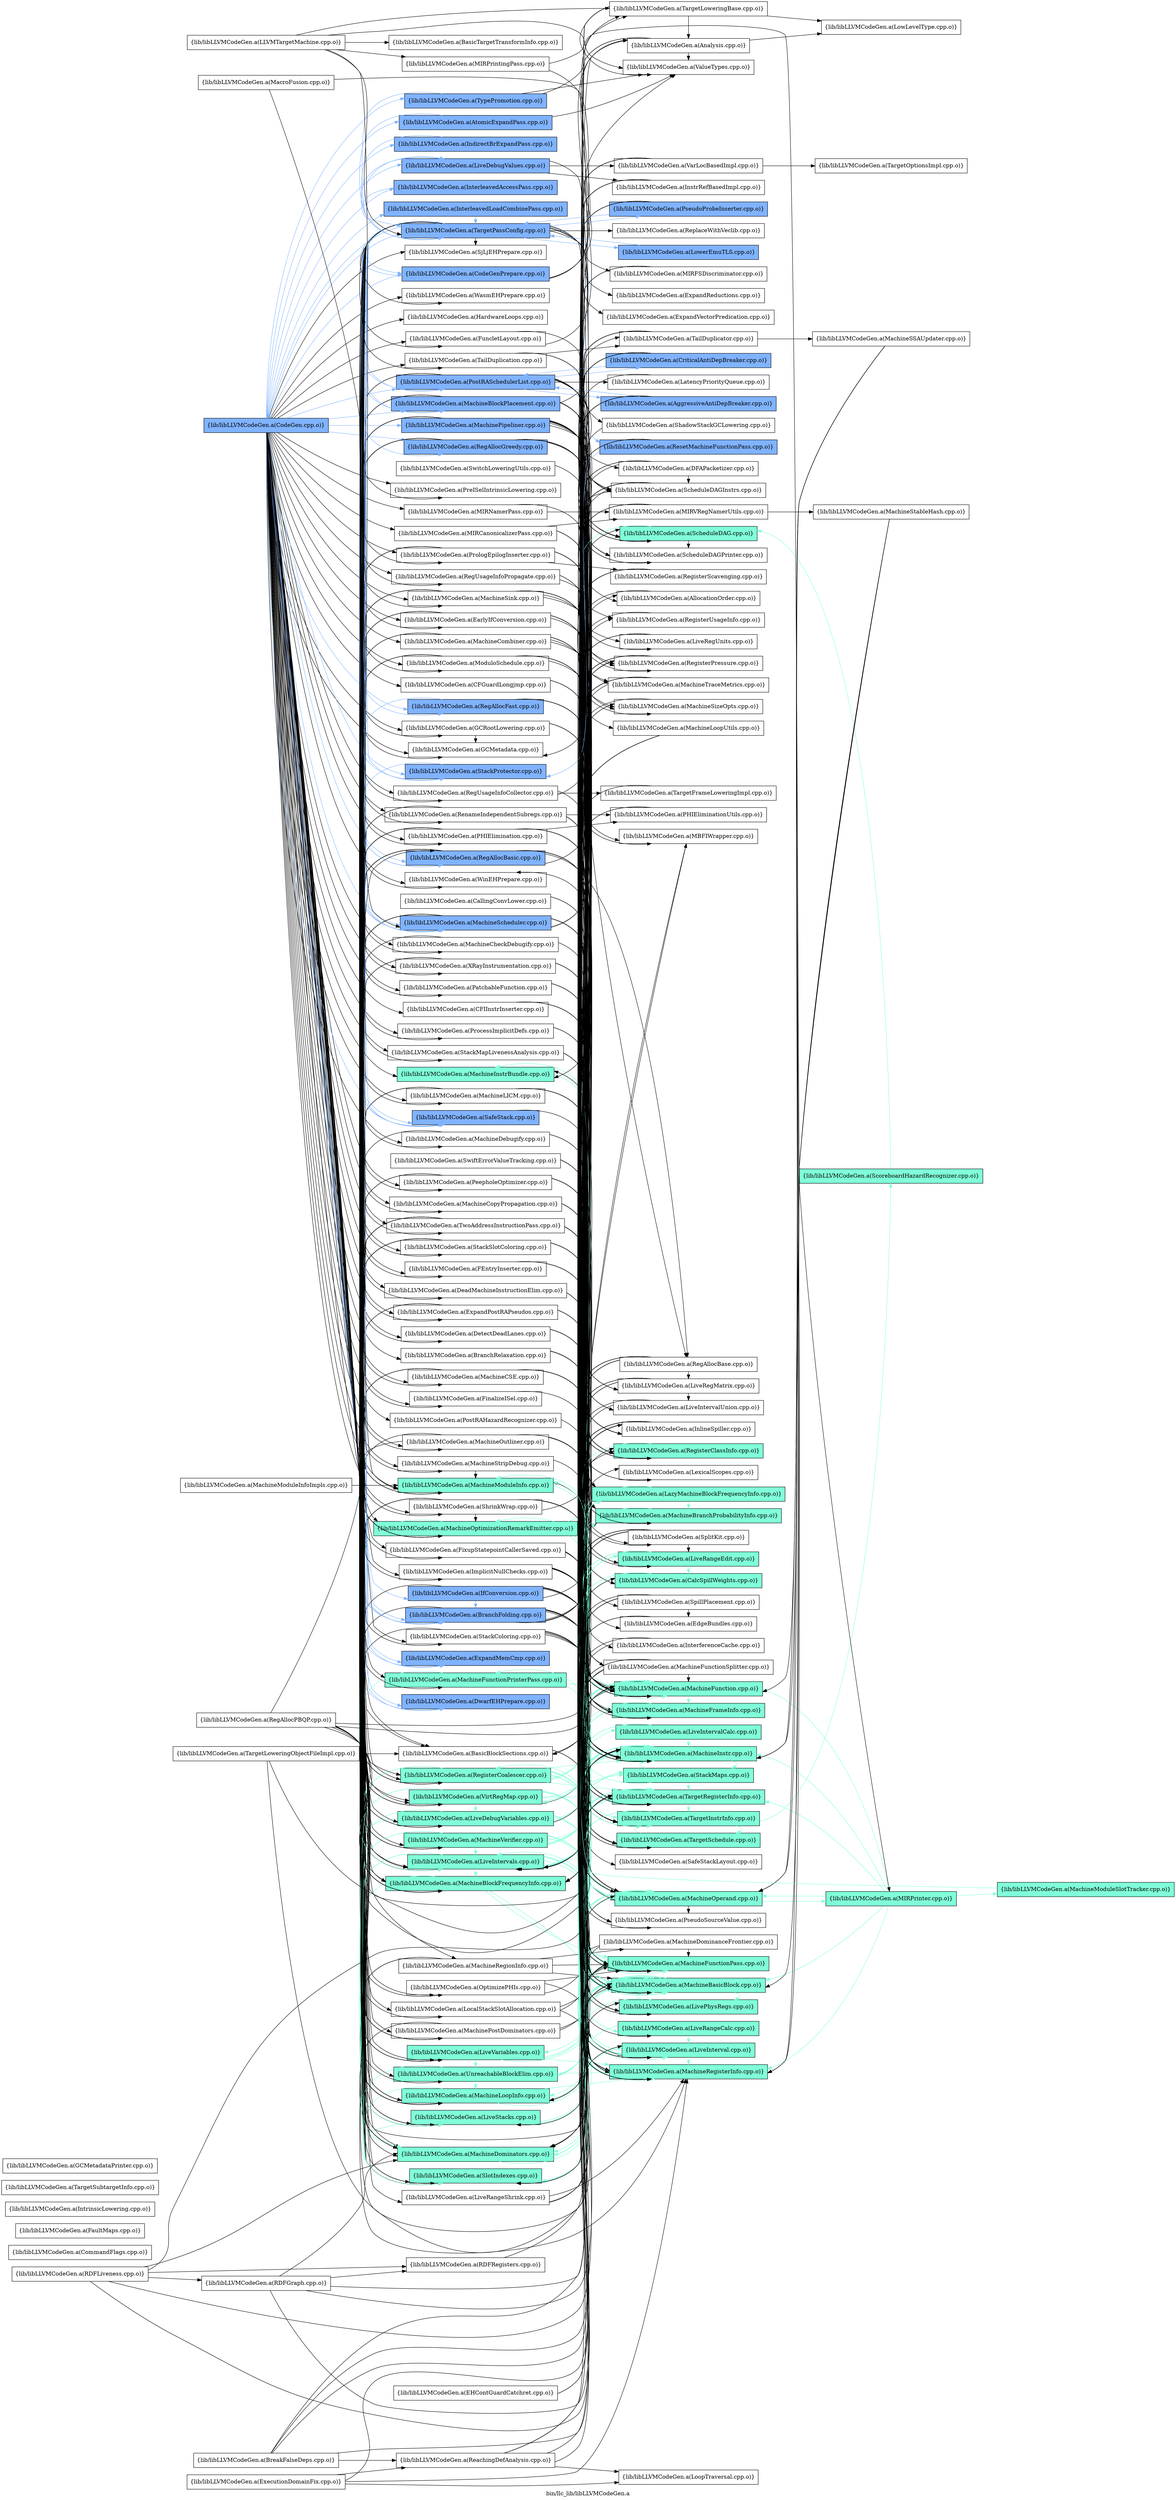 digraph "bin/llc_lib/libLLVMCodeGen.a" {
	label="bin/llc_lib/libLLVMCodeGen.a";
	rankdir=LR;
	{ rank=same; Node0x55f757823c98;  }
	{ rank=same; Node0x55f75782c2a8; Node0x55f75782cbb8; Node0x55f757824468; Node0x55f757823f18; Node0x55f757825f48; Node0x55f757826948; Node0x55f757828568; Node0x55f757827618; Node0x55f757824c88; Node0x55f757823fb8; Node0x55f757823d38; Node0x55f757827bb8; Node0x55f757828888; Node0x55f757820778; Node0x55f757820ef8; Node0x55f7578202c8; Node0x55f75781f698; Node0x55f75781ea68; Node0x55f757836078; Node0x55f757835948; Node0x55f7578351c8; Node0x55f757812858; Node0x55f757813028; Node0x55f7578136b8; Node0x55f757813e38; Node0x55f75782d6a8; Node0x55f75782c9d8; Node0x55f757829e68; Node0x55f7578148d8; Node0x55f757814158; Node0x55f757810878; Node0x55f757835fd8; Node0x55f757835308; Node0x55f757824aa8; Node0x55f757824828; Node0x55f757827578; Node0x55f757828798; Node0x55f757826718; Node0x55f757826c68; Node0x55f75781b818; Node0x55f757821858; Node0x55f757821da8; Node0x55f757821a88; Node0x55f757821cb8; Node0x55f7578238d8; Node0x55f75781e9c8; Node0x55f75781f5f8; Node0x55f7578205e8; Node0x55f757820818; Node0x55f7578187a8; Node0x55f757817f38; Node0x55f757831168; Node0x55f757831fc8; Node0x55f757832748; Node0x55f75781fc88; Node0x55f75781cda8; Node0x55f75781b3b8; Node0x55f75781bf98; Node0x55f757825bd8; Node0x55f7578252c8; Node0x55f7578285b8; Node0x55f757827e88; Node0x55f757827708; Node0x55f7578319d8; Node0x55f75782d978; Node0x55f75782e0f8; Node0x55f7578376a8; Node0x55f7578340e8; Node0x55f7578235b8; Node0x55f75781a968; Node0x55f75781b548; Node0x55f75781bae8; Node0x55f75781d528; Node0x55f75781e1a8; Node0x55f75781e928; Node0x55f75781c7b8; Node0x55f757811f98; Node0x55f757811368; Node0x55f75780f9c8; Node0x55f757810148; Node0x55f757814658; Node0x55f75782b088; Node0x55f75781fb98; Node0x55f75781fdc8; Node0x55f7578209f8; Node0x55f7578123a8; Node0x55f7578134d8; Node0x55f757813c08; Node0x55f757817178; Node0x55f757815f58;  }
	{ rank=same; Node0x55f757820c78; Node0x55f75782b0d8; Node0x55f75782a908; Node0x55f757822528; Node0x55f757811a98; Node0x55f757824d78; Node0x55f75782c4d8; Node0x55f757835a38; Node0x55f757830218; Node0x55f75781dd98; Node0x55f757813438; Node0x55f757829aa8; Node0x55f757818f28; Node0x55f7578230b8; Node0x55f757822ca8; Node0x55f7578317f8; Node0x55f75781ece8; Node0x55f75782a3b8; Node0x55f75781a3c8; Node0x55f75782bd08; Node0x55f75782b808; Node0x55f75782abd8; Node0x55f7578105f8; Node0x55f757813a28; Node0x55f75780fc98; Node0x55f757837428; Node0x55f75781f878; Node0x55f757835a88; Node0x55f75781a0f8; Node0x55f75781a8c8; Node0x55f75781d9d8; Node0x55f757826498; Node0x55f757817808; Node0x55f75781eb08; Node0x55f75782b718; Node0x55f757824b98; Node0x55f757824508; Node0x55f757823ce8; Node0x55f757835d08; Node0x55f75782a598; Node0x55f757829be8; Node0x55f7578321a8; Node0x55f75782e148; Node0x55f75782e9b8; Node0x55f75782e648; Node0x55f75782fae8; Node0x55f7578259a8; Node0x55f75782eaa8; Node0x55f75781cf88; Node0x55f757820098; Node0x55f757823338; Node0x55f75781aeb8; Node0x55f757812cb8; Node0x55f757819978; Node0x55f75782acc8; Node0x55f757828108; Node0x55f7578265d8; Node0x55f757826fd8; Node0x55f75781c8f8; Node0x55f75782b498; Node0x55f75782bc68; Node0x55f75782ccf8; Node0x55f75782d4c8; Node0x55f75782d298; Node0x55f757817e48; Node0x55f7578180c8;  }
	{ rank=same; Node0x55f757810e68; Node0x55f757812808; Node0x55f75781d668; Node0x55f757830998; Node0x55f757819ec8; Node0x55f757829eb8;  }
	{ rank=same; Node0x55f757823c98;  }
	{ rank=same; Node0x55f75782c2a8; Node0x55f75782cbb8; Node0x55f757824468; Node0x55f757823f18; Node0x55f757825f48; Node0x55f757826948; Node0x55f757828568; Node0x55f757827618; Node0x55f757824c88; Node0x55f757823fb8; Node0x55f757823d38; Node0x55f757827bb8; Node0x55f757828888; Node0x55f757820778; Node0x55f757820ef8; Node0x55f7578202c8; Node0x55f75781f698; Node0x55f75781ea68; Node0x55f757836078; Node0x55f757835948; Node0x55f7578351c8; Node0x55f757812858; Node0x55f757813028; Node0x55f7578136b8; Node0x55f757813e38; Node0x55f75782d6a8; Node0x55f75782c9d8; Node0x55f757829e68; Node0x55f7578148d8; Node0x55f757814158; Node0x55f757810878; Node0x55f757835fd8; Node0x55f757835308; Node0x55f757824aa8; Node0x55f757824828; Node0x55f757827578; Node0x55f757828798; Node0x55f757826718; Node0x55f757826c68; Node0x55f75781b818; Node0x55f757821858; Node0x55f757821da8; Node0x55f757821a88; Node0x55f757821cb8; Node0x55f7578238d8; Node0x55f75781e9c8; Node0x55f75781f5f8; Node0x55f7578205e8; Node0x55f757820818; Node0x55f7578187a8; Node0x55f757817f38; Node0x55f757831168; Node0x55f757831fc8; Node0x55f757832748; Node0x55f75781fc88; Node0x55f75781cda8; Node0x55f75781b3b8; Node0x55f75781bf98; Node0x55f757825bd8; Node0x55f7578252c8; Node0x55f7578285b8; Node0x55f757827e88; Node0x55f757827708; Node0x55f7578319d8; Node0x55f75782d978; Node0x55f75782e0f8; Node0x55f7578376a8; Node0x55f7578340e8; Node0x55f7578235b8; Node0x55f75781a968; Node0x55f75781b548; Node0x55f75781bae8; Node0x55f75781d528; Node0x55f75781e1a8; Node0x55f75781e928; Node0x55f75781c7b8; Node0x55f757811f98; Node0x55f757811368; Node0x55f75780f9c8; Node0x55f757810148; Node0x55f757814658; Node0x55f75782b088; Node0x55f75781fb98; Node0x55f75781fdc8; Node0x55f7578209f8; Node0x55f7578123a8; Node0x55f7578134d8; Node0x55f757813c08; Node0x55f757817178; Node0x55f757815f58;  }
	{ rank=same; Node0x55f757820c78; Node0x55f75782b0d8; Node0x55f75782a908; Node0x55f757822528; Node0x55f757811a98; Node0x55f757824d78; Node0x55f75782c4d8; Node0x55f757835a38; Node0x55f757830218; Node0x55f75781dd98; Node0x55f757813438; Node0x55f757829aa8; Node0x55f757818f28; Node0x55f7578230b8; Node0x55f757822ca8; Node0x55f7578317f8; Node0x55f75781ece8; Node0x55f75782a3b8; Node0x55f75781a3c8; Node0x55f75782bd08; Node0x55f75782b808; Node0x55f75782abd8; Node0x55f7578105f8; Node0x55f757813a28; Node0x55f75780fc98; Node0x55f757837428; Node0x55f75781f878; Node0x55f757835a88; Node0x55f75781a0f8; Node0x55f75781a8c8; Node0x55f75781d9d8; Node0x55f757826498; Node0x55f757817808; Node0x55f75781eb08; Node0x55f75782b718; Node0x55f757824b98; Node0x55f757824508; Node0x55f757823ce8; Node0x55f757835d08; Node0x55f75782a598; Node0x55f757829be8; Node0x55f7578321a8; Node0x55f75782e148; Node0x55f75782e9b8; Node0x55f75782e648; Node0x55f75782fae8; Node0x55f7578259a8; Node0x55f75782eaa8; Node0x55f75781cf88; Node0x55f757820098; Node0x55f757823338; Node0x55f75781aeb8; Node0x55f757812cb8; Node0x55f757819978; Node0x55f75782acc8; Node0x55f757828108; Node0x55f7578265d8; Node0x55f757826fd8; Node0x55f75781c8f8; Node0x55f75782b498; Node0x55f75782bc68; Node0x55f75782ccf8; Node0x55f75782d4c8; Node0x55f75782d298; Node0x55f757817e48; Node0x55f7578180c8;  }
	{ rank=same; Node0x55f757810e68; Node0x55f757812808; Node0x55f75781d668; Node0x55f757830998; Node0x55f757819ec8; Node0x55f757829eb8;  }

	Node0x55f757823c98 [shape=record,shape=box,group=2,style=filled,fillcolor="0.600000 0.5 1",label="{lib/libLLVMCodeGen.a(CodeGen.cpp.o)}"];
	Node0x55f757823c98 -> Node0x55f75782c2a8[color="0.600000 0.5 1"];
	Node0x55f757823c98 -> Node0x55f75782cbb8;
	Node0x55f757823c98 -> Node0x55f757824468;
	Node0x55f757823c98 -> Node0x55f757823f18;
	Node0x55f757823c98 -> Node0x55f757825f48[color="0.600000 0.5 1"];
	Node0x55f757823c98 -> Node0x55f757826948;
	Node0x55f757823c98 -> Node0x55f757828568[color="0.600000 0.5 1"];
	Node0x55f757823c98 -> Node0x55f757827618;
	Node0x55f757823c98 -> Node0x55f757824c88;
	Node0x55f757823c98 -> Node0x55f757823fb8[color="0.600000 0.5 1"];
	Node0x55f757823c98 -> Node0x55f757823d38;
	Node0x55f757823c98 -> Node0x55f757827bb8[color="0.600000 0.5 1"];
	Node0x55f757823c98 -> Node0x55f757828888;
	Node0x55f757823c98 -> Node0x55f757820778;
	Node0x55f757823c98 -> Node0x55f757820ef8;
	Node0x55f757823c98 -> Node0x55f7578202c8;
	Node0x55f757823c98 -> Node0x55f75781f698;
	Node0x55f757823c98 -> Node0x55f75781ea68;
	Node0x55f757823c98 -> Node0x55f757836078;
	Node0x55f757823c98 -> Node0x55f757835948;
	Node0x55f757823c98 -> Node0x55f7578351c8[color="0.600000 0.5 1"];
	Node0x55f757823c98 -> Node0x55f757812858;
	Node0x55f757823c98 -> Node0x55f757813028[color="0.600000 0.5 1"];
	Node0x55f757823c98 -> Node0x55f7578136b8[color="0.600000 0.5 1"];
	Node0x55f757823c98 -> Node0x55f757813e38[color="0.600000 0.5 1"];
	Node0x55f757823c98 -> Node0x55f75782d6a8;
	Node0x55f757823c98 -> Node0x55f75782c9d8;
	Node0x55f757823c98 -> Node0x55f757829e68;
	Node0x55f757823c98 -> Node0x55f7578148d8;
	Node0x55f757823c98 -> Node0x55f757814158;
	Node0x55f757823c98 -> Node0x55f757810878;
	Node0x55f757823c98 -> Node0x55f757835fd8;
	Node0x55f757823c98 -> Node0x55f757835308[color="0.600000 0.5 1"];
	Node0x55f757823c98 -> Node0x55f757824aa8;
	Node0x55f757823c98 -> Node0x55f757824828;
	Node0x55f757823c98 -> Node0x55f757827578;
	Node0x55f757823c98 -> Node0x55f757828798;
	Node0x55f757823c98 -> Node0x55f757826718;
	Node0x55f757823c98 -> Node0x55f757826c68;
	Node0x55f757823c98 -> Node0x55f75781b818;
	Node0x55f757823c98 -> Node0x55f757821858;
	Node0x55f757823c98 -> Node0x55f757821da8;
	Node0x55f757823c98 -> Node0x55f757821a88;
	Node0x55f757823c98 -> Node0x55f757821cb8;
	Node0x55f757823c98 -> Node0x55f7578238d8;
	Node0x55f757823c98 -> Node0x55f75781e9c8;
	Node0x55f757823c98 -> Node0x55f75781f5f8[color="0.600000 0.5 1"];
	Node0x55f757823c98 -> Node0x55f7578205e8;
	Node0x55f757823c98 -> Node0x55f757820818;
	Node0x55f757823c98 -> Node0x55f7578187a8[color="0.600000 0.5 1"];
	Node0x55f757823c98 -> Node0x55f757817f38;
	Node0x55f757823c98 -> Node0x55f757831168;
	Node0x55f757823c98 -> Node0x55f757831fc8;
	Node0x55f757823c98 -> Node0x55f757832748;
	Node0x55f757823c98 -> Node0x55f75781fc88;
	Node0x55f757823c98 -> Node0x55f75781cda8;
	Node0x55f757823c98 -> Node0x55f75781b3b8;
	Node0x55f757823c98 -> Node0x55f75781bf98;
	Node0x55f757823c98 -> Node0x55f757825bd8;
	Node0x55f757823c98 -> Node0x55f7578252c8[color="0.600000 0.5 1"];
	Node0x55f757823c98 -> Node0x55f7578285b8;
	Node0x55f757823c98 -> Node0x55f757827e88;
	Node0x55f757823c98 -> Node0x55f757827708;
	Node0x55f757823c98 -> Node0x55f7578319d8[color="0.600000 0.5 1"];
	Node0x55f757823c98 -> Node0x55f75782d978[color="0.600000 0.5 1"];
	Node0x55f757823c98 -> Node0x55f75782e0f8[color="0.600000 0.5 1"];
	Node0x55f757823c98 -> Node0x55f7578376a8;
	Node0x55f757823c98 -> Node0x55f7578340e8;
	Node0x55f757823c98 -> Node0x55f7578235b8;
	Node0x55f757823c98 -> Node0x55f75781a968;
	Node0x55f757823c98 -> Node0x55f75781b548;
	Node0x55f757823c98 -> Node0x55f75781bae8;
	Node0x55f757823c98 -> Node0x55f75781d528[color="0.600000 0.5 1"];
	Node0x55f757823c98 -> Node0x55f75781e1a8;
	Node0x55f757823c98 -> Node0x55f75781e928;
	Node0x55f757823c98 -> Node0x55f75781c7b8;
	Node0x55f757823c98 -> Node0x55f757811f98;
	Node0x55f757823c98 -> Node0x55f757811368;
	Node0x55f757823c98 -> Node0x55f75780f9c8[color="0.600000 0.5 1"];
	Node0x55f757823c98 -> Node0x55f757810148;
	Node0x55f757823c98 -> Node0x55f757814658;
	Node0x55f757823c98 -> Node0x55f75782b088[color="0.600000 0.5 1"];
	Node0x55f757823c98 -> Node0x55f75781fb98[color="0.600000 0.5 1"];
	Node0x55f757823c98 -> Node0x55f75781fdc8;
	Node0x55f757823c98 -> Node0x55f7578209f8;
	Node0x55f757823c98 -> Node0x55f7578123a8;
	Node0x55f757823c98 -> Node0x55f7578134d8;
	Node0x55f757823c98 -> Node0x55f757813c08;
	Node0x55f757823c98 -> Node0x55f757817178;
	Node0x55f757823c98 -> Node0x55f757815f58[color="0.600000 0.5 1"];
	Node0x55f7578282e8 [shape=record,shape=box,group=0,label="{lib/libLLVMCodeGen.a(CommandFlags.cpp.o)}"];
	Node0x55f757828108 [shape=record,shape=box,group=0,label="{lib/libLLVMCodeGen.a(ExpandReductions.cpp.o)}"];
	Node0x55f7578265d8 [shape=record,shape=box,group=0,label="{lib/libLLVMCodeGen.a(ExpandVectorPredication.cpp.o)}"];
	Node0x55f757836078 [shape=record,shape=box,group=0,label="{lib/libLLVMCodeGen.a(GCRootLowering.cpp.o)}"];
	Node0x55f757836078 -> Node0x55f75781ea68;
	Node0x55f757836078 -> Node0x55f757811a98;
	Node0x55f757836078 -> Node0x55f75782b0d8;
	Node0x55f757836078 -> Node0x55f75782a908;
	Node0x55f757836078 -> Node0x55f757822528;
	Node0x55f757835948 [shape=record,shape=box,group=0,label="{lib/libLLVMCodeGen.a(HardwareLoops.cpp.o)}"];
	Node0x55f757821cb8 [shape=record,shape=box,group=1,style=filled,fillcolor="0.450000 0.5 1",label="{lib/libLLVMCodeGen.a(MachineModuleInfo.cpp.o)}"];
	Node0x55f757821cb8 -> Node0x55f75782b0d8[color="0.450000 0.5 1"];
	Node0x55f75781c678 [shape=record,shape=box,group=0,label="{lib/libLLVMCodeGen.a(MIRPrintingPass.cpp.o)}"];
	Node0x55f75781c678 -> Node0x55f75782a908;
	Node0x55f75781c678 -> Node0x55f75781d668;
	Node0x55f7578319d8 [shape=record,shape=box,group=2,style=filled,fillcolor="0.600000 0.5 1",label="{lib/libLLVMCodeGen.a(RegAllocBasic.cpp.o)}"];
	Node0x55f7578319d8 -> Node0x55f75782d6a8;
	Node0x55f7578319d8 -> Node0x55f75782c9d8;
	Node0x55f7578319d8 -> Node0x55f75782a598;
	Node0x55f7578319d8 -> Node0x55f757829be8;
	Node0x55f7578319d8 -> Node0x55f7578148d8;
	Node0x55f7578319d8 -> Node0x55f757835fd8;
	Node0x55f7578319d8 -> Node0x55f757826c68;
	Node0x55f7578319d8 -> Node0x55f75782a908;
	Node0x55f7578319d8 -> Node0x55f757821a88;
	Node0x55f7578319d8 -> Node0x55f7578187a8[color="0.600000 0.5 1"];
	Node0x55f7578319d8 -> Node0x55f7578321a8;
	Node0x55f7578319d8 -> Node0x55f75782e148;
	Node0x55f7578319d8 -> Node0x55f75782e9b8;
	Node0x55f7578319d8 -> Node0x55f75782e648;
	Node0x55f7578319d8 -> Node0x55f75782fae8;
	Node0x55f7578319d8 -> Node0x55f757837428;
	Node0x55f7578319d8 -> Node0x55f7578376a8;
	Node0x55f7578319d8 -> Node0x55f75781c7b8;
	Node0x55f7578319d8 -> Node0x55f7578123a8;
	Node0x55f75782d978 [shape=record,shape=box,group=2,style=filled,fillcolor="0.600000 0.5 1",label="{lib/libLLVMCodeGen.a(RegAllocFast.cpp.o)}"];
	Node0x55f75782d978 -> Node0x55f757811a98;
	Node0x55f75782d978 -> Node0x55f75782a3b8;
	Node0x55f75782d978 -> Node0x55f75782b0d8;
	Node0x55f75782d978 -> Node0x55f75782a908;
	Node0x55f75782d978 -> Node0x55f757822528;
	Node0x55f75782d978 -> Node0x55f757822ca8;
	Node0x55f75782d978 -> Node0x55f757818f28;
	Node0x55f75782d978 -> Node0x55f7578319d8[color="0.600000 0.5 1"];
	Node0x55f75782d978 -> Node0x55f757837428;
	Node0x55f75782e0f8 [shape=record,shape=box,group=2,style=filled,fillcolor="0.600000 0.5 1",label="{lib/libLLVMCodeGen.a(RegAllocGreedy.cpp.o)}"];
	Node0x55f75782e0f8 -> Node0x55f7578259a8;
	Node0x55f75782e0f8 -> Node0x55f75782d6a8;
	Node0x55f75782e0f8 -> Node0x55f75782c9d8;
	Node0x55f75782e0f8 -> Node0x55f75782bd08;
	Node0x55f75782e0f8 -> Node0x55f75782a598;
	Node0x55f75782e0f8 -> Node0x55f757829be8;
	Node0x55f75782e0f8 -> Node0x55f7578148d8;
	Node0x55f75782e0f8 -> Node0x55f757811a98;
	Node0x55f75782e0f8 -> Node0x55f757835fd8;
	Node0x55f75782e0f8 -> Node0x55f757826c68;
	Node0x55f75782e0f8 -> Node0x55f75782a908;
	Node0x55f75782e0f8 -> Node0x55f757822528;
	Node0x55f75782e0f8 -> Node0x55f757821a88;
	Node0x55f75782e0f8 -> Node0x55f7578238d8;
	Node0x55f75782e0f8 -> Node0x55f7578187a8[color="0.600000 0.5 1"];
	Node0x55f75782e0f8 -> Node0x55f757831fc8;
	Node0x55f75782e0f8 -> Node0x55f7578319d8[color="0.600000 0.5 1"];
	Node0x55f75782e0f8 -> Node0x55f7578321a8;
	Node0x55f75782e0f8 -> Node0x55f75782e148;
	Node0x55f75782e0f8 -> Node0x55f75782e9b8;
	Node0x55f75782e0f8 -> Node0x55f75782e648;
	Node0x55f75782e0f8 -> Node0x55f75782fae8;
	Node0x55f75782e0f8 -> Node0x55f75782eaa8;
	Node0x55f75782e0f8 -> Node0x55f757837428;
	Node0x55f75782e0f8 -> Node0x55f7578376a8;
	Node0x55f75782e0f8 -> Node0x55f75781c7b8;
	Node0x55f75782e0f8 -> Node0x55f75781cf88;
	Node0x55f75782e0f8 -> Node0x55f757820098;
	Node0x55f75782e0f8 -> Node0x55f7578123a8;
	Node0x55f757836758 [shape=record,shape=box,group=0,label="{lib/libLLVMCodeGen.a(RegAllocPBQP.cpp.o)}"];
	Node0x55f757836758 -> Node0x55f75782c9d8;
	Node0x55f757836758 -> Node0x55f75782bd08;
	Node0x55f757836758 -> Node0x55f7578148d8;
	Node0x55f757836758 -> Node0x55f757835fd8;
	Node0x55f757836758 -> Node0x55f757826c68;
	Node0x55f757836758 -> Node0x55f75782a908;
	Node0x55f757836758 -> Node0x55f757822528;
	Node0x55f757836758 -> Node0x55f757821a88;
	Node0x55f757836758 -> Node0x55f757818f28;
	Node0x55f757836758 -> Node0x55f7578319d8;
	Node0x55f757836758 -> Node0x55f75782e148;
	Node0x55f757836758 -> Node0x55f75782e9b8;
	Node0x55f757836758 -> Node0x55f7578376a8;
	Node0x55f757836758 -> Node0x55f75781c7b8;
	Node0x55f757836758 -> Node0x55f7578230b8;
	Node0x55f757836758 -> Node0x55f7578123a8;
	Node0x55f757835d08 [shape=record,shape=box,group=0,label="{lib/libLLVMCodeGen.a(RegisterScavenging.cpp.o)}"];
	Node0x55f757835d08 -> Node0x55f757811a98;
	Node0x55f757835d08 -> Node0x55f75782a908;
	Node0x55f757835d08 -> Node0x55f757822528;
	Node0x55f757835d08 -> Node0x55f757818f28;
	Node0x55f757835d08 -> Node0x55f757817808;
	Node0x55f757835d08 -> Node0x55f7578230b8;
	Node0x55f75781c8f8 [shape=record,shape=box,group=0,label="{lib/libLLVMCodeGen.a(ReplaceWithVeclib.cpp.o)}"];
	Node0x55f75782b088 [shape=record,shape=box,group=2,style=filled,fillcolor="0.600000 0.5 1",label="{lib/libLLVMCodeGen.a(TargetPassConfig.cpp.o)}"];
	Node0x55f75782b088 -> Node0x55f757823c98[color="0.600000 0.5 1"];
	Node0x55f75782b088 -> Node0x55f757823f18;
	Node0x55f75782b088 -> Node0x55f757825f48[color="0.600000 0.5 1"];
	Node0x55f75782b088 -> Node0x55f757828568[color="0.600000 0.5 1"];
	Node0x55f75782b088 -> Node0x55f757827618;
	Node0x55f75782b088 -> Node0x55f757824c88;
	Node0x55f75782b088 -> Node0x55f757823fb8[color="0.600000 0.5 1"];
	Node0x55f75782b088 -> Node0x55f757823d38;
	Node0x55f75782b088 -> Node0x55f757827bb8[color="0.600000 0.5 1"];
	Node0x55f75782b088 -> Node0x55f757828888;
	Node0x55f75782b088 -> Node0x55f757828108;
	Node0x55f75782b088 -> Node0x55f7578265d8;
	Node0x55f75782b088 -> Node0x55f757820778;
	Node0x55f75782b088 -> Node0x55f757820ef8;
	Node0x55f75782b088 -> Node0x55f7578202c8;
	Node0x55f75782b088 -> Node0x55f75781f698;
	Node0x55f75782b088 -> Node0x55f75781ea68;
	Node0x55f75782b088 -> Node0x55f757836078;
	Node0x55f75782b088 -> Node0x55f757812858;
	Node0x55f75782b088 -> Node0x55f75782c9d8;
	Node0x55f75782b088 -> Node0x55f757814158;
	Node0x55f75782b088 -> Node0x55f757810878;
	Node0x55f75782b088 -> Node0x55f757835308[color="0.600000 0.5 1"];
	Node0x55f75782b088 -> Node0x55f757824828;
	Node0x55f75782b088 -> Node0x55f757827578;
	Node0x55f75782b088 -> Node0x55f757828798;
	Node0x55f75782b088 -> Node0x55f757826718;
	Node0x55f75782b088 -> Node0x55f75781b818;
	Node0x55f75782b088 -> Node0x55f757821da8;
	Node0x55f75782b088 -> Node0x55f757821a88;
	Node0x55f75782b088 -> Node0x55f75781e9c8;
	Node0x55f75782b088 -> Node0x55f7578187a8[color="0.600000 0.5 1"];
	Node0x55f75782b088 -> Node0x55f757817f38;
	Node0x55f75782b088 -> Node0x55f757831168;
	Node0x55f75782b088 -> Node0x55f757831fc8;
	Node0x55f75782b088 -> Node0x55f75781fc88;
	Node0x55f75782b088 -> Node0x55f75781cda8;
	Node0x55f75782b088 -> Node0x55f75781b3b8;
	Node0x55f75782b088 -> Node0x55f75781bf98;
	Node0x55f75782b088 -> Node0x55f7578252c8[color="0.600000 0.5 1"];
	Node0x55f75782b088 -> Node0x55f7578285b8;
	Node0x55f75782b088 -> Node0x55f757827e88;
	Node0x55f75782b088 -> Node0x55f757827708;
	Node0x55f75782b088 -> Node0x55f757826fd8[color="0.600000 0.5 1"];
	Node0x55f75782b088 -> Node0x55f7578319d8[color="0.600000 0.5 1"];
	Node0x55f75782b088 -> Node0x55f75782d978[color="0.600000 0.5 1"];
	Node0x55f75782b088 -> Node0x55f75782e0f8[color="0.600000 0.5 1"];
	Node0x55f75782b088 -> Node0x55f7578376a8;
	Node0x55f75782b088 -> Node0x55f7578340e8;
	Node0x55f75782b088 -> Node0x55f75781b548;
	Node0x55f75782b088 -> Node0x55f75781bae8;
	Node0x55f75782b088 -> Node0x55f75781c8f8;
	Node0x55f75782b088 -> Node0x55f75781d528[color="0.600000 0.5 1"];
	Node0x55f75782b088 -> Node0x55f75781e1a8;
	Node0x55f75782b088 -> Node0x55f75781e928;
	Node0x55f75782b088 -> Node0x55f757811f98;
	Node0x55f75782b088 -> Node0x55f757811368;
	Node0x55f75782b088 -> Node0x55f75780f9c8[color="0.600000 0.5 1"];
	Node0x55f75782b088 -> Node0x55f757810148;
	Node0x55f75782b088 -> Node0x55f757814658;
	Node0x55f75782b088 -> Node0x55f75782b498;
	Node0x55f75782b088 -> Node0x55f75782bc68[color="0.600000 0.5 1"];
	Node0x55f75782b088 -> Node0x55f75782ccf8[color="0.600000 0.5 1"];
	Node0x55f75782b088 -> Node0x55f75782d4c8;
	Node0x55f75782b088 -> Node0x55f75782d298;
	Node0x55f75782b088 -> Node0x55f75781fdc8;
	Node0x55f75782b088 -> Node0x55f7578209f8;
	Node0x55f75782b088 -> Node0x55f7578123a8;
	Node0x55f75782b088 -> Node0x55f7578134d8;
	Node0x55f75782b088 -> Node0x55f757813c08;
	Node0x55f75782b088 -> Node0x55f757817178;
	Node0x55f75782b088 -> Node0x55f757815f58[color="0.600000 0.5 1"];
	Node0x55f7578209f8 [shape=record,shape=box,group=1,style=filled,fillcolor="0.450000 0.5 1",label="{lib/libLLVMCodeGen.a(UnreachableBlockElim.cpp.o)}"];
	Node0x55f7578209f8 -> Node0x55f757811a98[color="0.450000 0.5 1"];
	Node0x55f7578209f8 -> Node0x55f757826c68[color="0.450000 0.5 1"];
	Node0x55f7578209f8 -> Node0x55f75782b0d8[color="0.450000 0.5 1"];
	Node0x55f7578209f8 -> Node0x55f75782a908[color="0.450000 0.5 1"];
	Node0x55f7578209f8 -> Node0x55f757822528[color="0.450000 0.5 1"];
	Node0x55f7578209f8 -> Node0x55f757821a88[color="0.450000 0.5 1"];
	Node0x55f7578209f8 -> Node0x55f757822ca8[color="0.450000 0.5 1"];
	Node0x55f7578209f8 -> Node0x55f757818f28[color="0.450000 0.5 1"];
	Node0x55f7578272a8 [shape=record,shape=box,group=0,label="{lib/libLLVMCodeGen.a(FaultMaps.cpp.o)}"];
	Node0x55f75782b0d8 [shape=record,shape=box,group=1,style=filled,fillcolor="0.450000 0.5 1",label="{lib/libLLVMCodeGen.a(MachineFunction.cpp.o)}"];
	Node0x55f75782b0d8 -> Node0x55f757811a98[color="0.450000 0.5 1"];
	Node0x55f75782b0d8 -> Node0x55f75782a3b8[color="0.450000 0.5 1"];
	Node0x55f75782b0d8 -> Node0x55f757822528[color="0.450000 0.5 1"];
	Node0x55f75782b0d8 -> Node0x55f757821cb8[color="0.450000 0.5 1"];
	Node0x55f75782b0d8 -> Node0x55f757822ca8[color="0.450000 0.5 1"];
	Node0x55f75782b0d8 -> Node0x55f757818f28[color="0.450000 0.5 1"];
	Node0x55f75782b0d8 -> Node0x55f75782acc8;
	Node0x55f75782b0d8 -> Node0x55f7578230b8[color="0.450000 0.5 1"];
	Node0x55f75782b0d8 -> Node0x55f757813c08;
	Node0x55f75782a908 [shape=record,shape=box,group=1,style=filled,fillcolor="0.450000 0.5 1",label="{lib/libLLVMCodeGen.a(MachineFunctionPass.cpp.o)}"];
	Node0x55f75782a908 -> Node0x55f75781b818[color="0.450000 0.5 1"];
	Node0x55f75782a908 -> Node0x55f757821cb8[color="0.450000 0.5 1"];
	Node0x55f75782a908 -> Node0x55f7578238d8[color="0.450000 0.5 1"];
	Node0x55f757822528 [shape=record,shape=box,group=1,style=filled,fillcolor="0.450000 0.5 1",label="{lib/libLLVMCodeGen.a(MachineInstr.cpp.o)}"];
	Node0x55f757822528 -> Node0x55f757811a98[color="0.450000 0.5 1"];
	Node0x55f757822528 -> Node0x55f75782b0d8[color="0.450000 0.5 1"];
	Node0x55f757822528 -> Node0x55f757822ca8[color="0.450000 0.5 1"];
	Node0x55f757822528 -> Node0x55f757818f28[color="0.450000 0.5 1"];
	Node0x55f757822528 -> Node0x55f7578105f8[color="0.450000 0.5 1"];
	Node0x55f757822528 -> Node0x55f7578230b8[color="0.450000 0.5 1"];
	Node0x55f757822a28 [shape=record,shape=box,group=0,label="{lib/libLLVMCodeGen.a(MachineModuleInfoImpls.cpp.o)}"];
	Node0x55f757822a28 -> Node0x55f757821cb8;
	Node0x55f7578105f8 [shape=record,shape=box,group=1,style=filled,fillcolor="0.450000 0.5 1",label="{lib/libLLVMCodeGen.a(StackMaps.cpp.o)}"];
	Node0x55f7578105f8 -> Node0x55f75782b0d8[color="0.450000 0.5 1"];
	Node0x55f7578105f8 -> Node0x55f757822528[color="0.450000 0.5 1"];
	Node0x55f7578105f8 -> Node0x55f7578230b8[color="0.450000 0.5 1"];
	Node0x55f757811a98 [shape=record,shape=box,group=1,style=filled,fillcolor="0.450000 0.5 1",label="{lib/libLLVMCodeGen.a(MachineBasicBlock.cpp.o)}"];
	Node0x55f757811a98 -> Node0x55f75782c9d8[color="0.450000 0.5 1"];
	Node0x55f757811a98 -> Node0x55f75782bd08[color="0.450000 0.5 1"];
	Node0x55f757811a98 -> Node0x55f75782c4d8[color="0.450000 0.5 1"];
	Node0x55f757811a98 -> Node0x55f757814158[color="0.450000 0.5 1"];
	Node0x55f757811a98 -> Node0x55f757826c68[color="0.450000 0.5 1"];
	Node0x55f757811a98 -> Node0x55f75782b0d8[color="0.450000 0.5 1"];
	Node0x55f757811a98 -> Node0x55f757821858[color="0.450000 0.5 1"];
	Node0x55f757811a98 -> Node0x55f757822528[color="0.450000 0.5 1"];
	Node0x55f757811a98 -> Node0x55f757821a88[color="0.450000 0.5 1"];
	Node0x55f757811a98 -> Node0x55f757818f28[color="0.450000 0.5 1"];
	Node0x55f757811a98 -> Node0x55f75781c7b8[color="0.450000 0.5 1"];
	Node0x55f757811a98 -> Node0x55f7578230b8[color="0.450000 0.5 1"];
	Node0x55f757818f28 [shape=record,shape=box,group=1,style=filled,fillcolor="0.450000 0.5 1",label="{lib/libLLVMCodeGen.a(MachineRegisterInfo.cpp.o)}"];
	Node0x55f757818f28 -> Node0x55f757811a98[color="0.450000 0.5 1"];
	Node0x55f757818f28 -> Node0x55f75782b0d8[color="0.450000 0.5 1"];
	Node0x55f757818f28 -> Node0x55f757822528[color="0.450000 0.5 1"];
	Node0x55f757818f28 -> Node0x55f757822ca8[color="0.450000 0.5 1"];
	Node0x55f757818f28 -> Node0x55f7578230b8[color="0.450000 0.5 1"];
	Node0x55f75782a598 [shape=record,shape=box,group=0,label="{lib/libLLVMCodeGen.a(LiveRegMatrix.cpp.o)}"];
	Node0x55f75782a598 -> Node0x55f75782c9d8;
	Node0x55f75782a598 -> Node0x55f75782bd08;
	Node0x55f75782a598 -> Node0x55f757829be8;
	Node0x55f75782a598 -> Node0x55f75782a908;
	Node0x55f75782a598 -> Node0x55f7578123a8;
	Node0x55f757822ca8 [shape=record,shape=box,group=1,style=filled,fillcolor="0.450000 0.5 1",label="{lib/libLLVMCodeGen.a(MachineOperand.cpp.o)}"];
	Node0x55f757822ca8 -> Node0x55f757811a98[color="0.450000 0.5 1"];
	Node0x55f757822ca8 -> Node0x55f75782b0d8[color="0.450000 0.5 1"];
	Node0x55f757822ca8 -> Node0x55f757818f28[color="0.450000 0.5 1"];
	Node0x55f757822ca8 -> Node0x55f75781d668[color="0.450000 0.5 1"];
	Node0x55f757822ca8 -> Node0x55f75782acc8;
	Node0x55f757822ca8 -> Node0x55f7578230b8[color="0.450000 0.5 1"];
	Node0x55f7578230b8 [shape=record,shape=box,group=1,style=filled,fillcolor="0.450000 0.5 1",label="{lib/libLLVMCodeGen.a(TargetRegisterInfo.cpp.o)}"];
	Node0x55f7578230b8 -> Node0x55f757818f28[color="0.450000 0.5 1"];
	Node0x55f7578230b8 -> Node0x55f757813438[color="0.450000 0.5 1"];
	Node0x55f75782d888 [shape=record,shape=box,group=0,label="{lib/libLLVMCodeGen.a(CallingConvLower.cpp.o)}"];
	Node0x55f75782d888 -> Node0x55f75782a3b8;
	Node0x55f75782d888 -> Node0x55f75782b0d8;
	Node0x55f757814608 [shape=record,shape=box,group=0,label="{lib/libLLVMCodeGen.a(IntrinsicLowering.cpp.o)}"];
	Node0x55f75782a3b8 [shape=record,shape=box,group=1,style=filled,fillcolor="0.450000 0.5 1",label="{lib/libLLVMCodeGen.a(MachineFrameInfo.cpp.o)}"];
	Node0x55f75782a3b8 -> Node0x55f757818f28[color="0.450000 0.5 1"];
	Node0x55f757829aa8 [shape=record,shape=box,group=0,label="{lib/libLLVMCodeGen.a(TargetLoweringBase.cpp.o)}"];
	Node0x55f757829aa8 -> Node0x55f757824d78;
	Node0x55f757829aa8 -> Node0x55f757810e68;
	Node0x55f757829aa8 -> Node0x55f757811a98;
	Node0x55f757829aa8 -> Node0x55f75782b0d8;
	Node0x55f757829aa8 -> Node0x55f757822528;
	Node0x55f757829aa8 -> Node0x55f757822ca8;
	Node0x55f757829aa8 -> Node0x55f757818f28;
	Node0x55f757829aa8 -> Node0x55f757820c78;
	Node0x55f757820c78 [shape=record,shape=box,group=0,label="{lib/libLLVMCodeGen.a(ValueTypes.cpp.o)}"];
	Node0x55f75782c4d8 [shape=record,shape=box,group=1,style=filled,fillcolor="0.450000 0.5 1",label="{lib/libLLVMCodeGen.a(LivePhysRegs.cpp.o)}"];
	Node0x55f75782c4d8 -> Node0x55f757811a98[color="0.450000 0.5 1"];
	Node0x55f75782c4d8 -> Node0x55f757822528[color="0.450000 0.5 1"];
	Node0x55f75782c4d8 -> Node0x55f757818f28[color="0.450000 0.5 1"];
	Node0x55f75782c4d8 -> Node0x55f7578230b8[color="0.450000 0.5 1"];
	Node0x55f757814158 [shape=record,shape=box,group=1,style=filled,fillcolor="0.450000 0.5 1",label="{lib/libLLVMCodeGen.a(LiveVariables.cpp.o)}"];
	Node0x55f757814158 -> Node0x55f757811a98[color="0.450000 0.5 1"];
	Node0x55f757814158 -> Node0x55f75782a908[color="0.450000 0.5 1"];
	Node0x55f757814158 -> Node0x55f757822528[color="0.450000 0.5 1"];
	Node0x55f757814158 -> Node0x55f757818f28[color="0.450000 0.5 1"];
	Node0x55f757814158 -> Node0x55f7578209f8[color="0.450000 0.5 1"];
	Node0x55f757826c68 [shape=record,shape=box,group=1,style=filled,fillcolor="0.450000 0.5 1",label="{lib/libLLVMCodeGen.a(MachineDominators.cpp.o)}"];
	Node0x55f757826c68 -> Node0x55f757811a98[color="0.450000 0.5 1"];
	Node0x55f757826c68 -> Node0x55f75782a908[color="0.450000 0.5 1"];
	Node0x55f757813438 [shape=record,shape=box,group=1,style=filled,fillcolor="0.450000 0.5 1",label="{lib/libLLVMCodeGen.a(TargetInstrInfo.cpp.o)}"];
	Node0x55f757813438 -> Node0x55f757811a98[color="0.450000 0.5 1"];
	Node0x55f757813438 -> Node0x55f75782b0d8[color="0.450000 0.5 1"];
	Node0x55f757813438 -> Node0x55f757822528[color="0.450000 0.5 1"];
	Node0x55f757813438 -> Node0x55f757822ca8[color="0.450000 0.5 1"];
	Node0x55f757813438 -> Node0x55f757818f28[color="0.450000 0.5 1"];
	Node0x55f757813438 -> Node0x55f7578105f8[color="0.450000 0.5 1"];
	Node0x55f757813438 -> Node0x55f757812808[color="0.450000 0.5 1"];
	Node0x55f757813438 -> Node0x55f75781ece8[color="0.450000 0.5 1"];
	Node0x55f757812cb8 [shape=record,shape=box,group=0,label="{lib/libLLVMCodeGen.a(TargetFrameLoweringImpl.cpp.o)}"];
	Node0x55f757812cb8 -> Node0x55f757818f28;
	Node0x55f757829eb8 [shape=record,shape=box,group=0,label="{lib/libLLVMCodeGen.a(TargetOptionsImpl.cpp.o)}"];
	Node0x55f75781ef68 [shape=record,shape=box,group=0,label="{lib/libLLVMCodeGen.a(TargetSubtargetInfo.cpp.o)}"];
	Node0x55f75781d438 [shape=record,shape=box,group=0,label="{lib/libLLVMCodeGen.a(MacroFusion.cpp.o)}"];
	Node0x55f75781d438 -> Node0x55f7578187a8;
	Node0x55f75781d438 -> Node0x55f75781a8c8;
	Node0x55f75782c2a8 [shape=record,shape=box,group=2,style=filled,fillcolor="0.600000 0.5 1",label="{lib/libLLVMCodeGen.a(AtomicExpandPass.cpp.o)}"];
	Node0x55f75782c2a8 -> Node0x55f75782b088[color="0.600000 0.5 1"];
	Node0x55f75782c2a8 -> Node0x55f757820c78;
	Node0x55f75782b628 [shape=record,shape=box,group=0,label="{lib/libLLVMCodeGen.a(BasicTargetTransformInfo.cpp.o)}"];
	Node0x55f75782d108 [shape=record,shape=box,group=0,label="{lib/libLLVMCodeGen.a(BreakFalseDeps.cpp.o)}"];
	Node0x55f75782d108 -> Node0x55f75782c4d8;
	Node0x55f75782d108 -> Node0x55f75782a908;
	Node0x55f75782d108 -> Node0x55f757822ca8;
	Node0x55f75782d108 -> Node0x55f757831c58;
	Node0x55f75782d108 -> Node0x55f757837428;
	Node0x55f75782cbb8 [shape=record,shape=box,group=0,label="{lib/libLLVMCodeGen.a(CFGuardLongjmp.cpp.o)}"];
	Node0x55f75782cbb8 -> Node0x55f75782b0d8;
	Node0x55f75782cbb8 -> Node0x55f75782a908;
	Node0x55f75782cbb8 -> Node0x55f757822528;
	Node0x55f757824468 [shape=record,shape=box,group=0,label="{lib/libLLVMCodeGen.a(CFIInstrInserter.cpp.o)}"];
	Node0x55f757824468 -> Node0x55f757811a98;
	Node0x55f757824468 -> Node0x55f75782b0d8;
	Node0x55f757824468 -> Node0x55f75782a908;
	Node0x55f757824468 -> Node0x55f757822528;
	Node0x55f757823d38 [shape=record,shape=box,group=0,label="{lib/libLLVMCodeGen.a(EarlyIfConversion.cpp.o)}"];
	Node0x55f757823d38 -> Node0x55f757811a98;
	Node0x55f757823d38 -> Node0x55f757835a38;
	Node0x55f757823d38 -> Node0x55f757826c68;
	Node0x55f757823d38 -> Node0x55f75782b0d8;
	Node0x55f757823d38 -> Node0x55f75782a908;
	Node0x55f757823d38 -> Node0x55f757822528;
	Node0x55f757823d38 -> Node0x55f757821a88;
	Node0x55f757823d38 -> Node0x55f757822ca8;
	Node0x55f757823d38 -> Node0x55f7578238d8;
	Node0x55f757823d38 -> Node0x55f757818f28;
	Node0x55f757823d38 -> Node0x55f7578317f8;
	Node0x55f757823d38 -> Node0x55f75781ece8;
	Node0x55f7578256d8 [shape=record,shape=box,group=0,label="{lib/libLLVMCodeGen.a(EHContGuardCatchret.cpp.o)}"];
	Node0x55f7578256d8 -> Node0x55f757811a98;
	Node0x55f7578256d8 -> Node0x55f75782a908;
	Node0x55f75782c348 [shape=record,shape=box,group=0,label="{lib/libLLVMCodeGen.a(ExecutionDomainFix.cpp.o)}"];
	Node0x55f75782c348 -> Node0x55f7578115e8;
	Node0x55f75782c348 -> Node0x55f75782a908;
	Node0x55f75782c348 -> Node0x55f757818f28;
	Node0x55f75782c348 -> Node0x55f757831c58;
	Node0x55f757813028 [shape=record,shape=box,group=2,style=filled,fillcolor="0.600000 0.5 1",label="{lib/libLLVMCodeGen.a(IndirectBrExpandPass.cpp.o)}"];
	Node0x55f757813028 -> Node0x55f75782b088[color="0.600000 0.5 1"];
	Node0x55f7578136b8 [shape=record,shape=box,group=2,style=filled,fillcolor="0.600000 0.5 1",label="{lib/libLLVMCodeGen.a(InterleavedAccessPass.cpp.o)}"];
	Node0x55f7578136b8 -> Node0x55f75782b088[color="0.600000 0.5 1"];
	Node0x55f757829e68 [shape=record,shape=box,group=0,label="{lib/libLLVMCodeGen.a(LiveRangeShrink.cpp.o)}"];
	Node0x55f757829e68 -> Node0x55f757811a98;
	Node0x55f757829e68 -> Node0x55f75782a908;
	Node0x55f757829e68 -> Node0x55f757822528;
	Node0x55f757829e68 -> Node0x55f757818f28;
	Node0x55f75780fc48 [shape=record,shape=box,group=0,label="{lib/libLLVMCodeGen.a(LLVMTargetMachine.cpp.o)}"];
	Node0x55f75780fc48 -> Node0x55f75782b628;
	Node0x55f75780fc48 -> Node0x55f757821cb8;
	Node0x55f75780fc48 -> Node0x55f75781c678;
	Node0x55f75780fc48 -> Node0x55f757829aa8;
	Node0x55f75780fc48 -> Node0x55f75782b088;
	Node0x55f75780fc48 -> Node0x55f757820c78;
	Node0x55f757824aa8 [shape=record,shape=box,group=0,label="{lib/libLLVMCodeGen.a(MachineCombiner.cpp.o)}"];
	Node0x55f757824aa8 -> Node0x55f75780fc98;
	Node0x55f757824aa8 -> Node0x55f757811a98;
	Node0x55f757824aa8 -> Node0x55f757826c68;
	Node0x55f757824aa8 -> Node0x55f75782b0d8;
	Node0x55f757824aa8 -> Node0x55f75782a908;
	Node0x55f757824aa8 -> Node0x55f757822528;
	Node0x55f757824aa8 -> Node0x55f757821a88;
	Node0x55f757824aa8 -> Node0x55f757818f28;
	Node0x55f757824aa8 -> Node0x55f757830218;
	Node0x55f757824aa8 -> Node0x55f7578317f8;
	Node0x55f757824aa8 -> Node0x55f757837428;
	Node0x55f757824aa8 -> Node0x55f75781ece8;
	Node0x55f7578187a8 [shape=record,shape=box,group=2,style=filled,fillcolor="0.600000 0.5 1",label="{lib/libLLVMCodeGen.a(MachineScheduler.cpp.o)}"];
	Node0x55f7578187a8 -> Node0x55f75782c9d8;
	Node0x55f7578187a8 -> Node0x55f75782bd08;
	Node0x55f7578187a8 -> Node0x55f757811a98;
	Node0x55f7578187a8 -> Node0x55f757826c68;
	Node0x55f7578187a8 -> Node0x55f75782b0d8;
	Node0x55f7578187a8 -> Node0x55f75782a908;
	Node0x55f7578187a8 -> Node0x55f757822528;
	Node0x55f7578187a8 -> Node0x55f757821a88;
	Node0x55f7578187a8 -> Node0x55f757831fc8;
	Node0x55f7578187a8 -> Node0x55f757837428;
	Node0x55f7578187a8 -> Node0x55f757835a88;
	Node0x55f7578187a8 -> Node0x55f75781a0f8;
	Node0x55f7578187a8 -> Node0x55f75781a8c8;
	Node0x55f7578187a8 -> Node0x55f75781c7b8;
	Node0x55f7578187a8 -> Node0x55f75782b088[color="0.600000 0.5 1"];
	Node0x55f7578187a8 -> Node0x55f75781ece8;
	Node0x55f757826fd8 [shape=record,shape=box,group=2,style=filled,fillcolor="0.600000 0.5 1",label="{lib/libLLVMCodeGen.a(PseudoProbeInserter.cpp.o)}"];
	Node0x55f757826fd8 -> Node0x55f757811a98;
	Node0x55f757826fd8 -> Node0x55f75782b0d8;
	Node0x55f757826fd8 -> Node0x55f75782a908;
	Node0x55f757826fd8 -> Node0x55f757822528;
	Node0x55f757826fd8 -> Node0x55f75782b088[color="0.600000 0.5 1"];
	Node0x55f757831c58 [shape=record,shape=box,group=0,label="{lib/libLLVMCodeGen.a(ReachingDefAnalysis.cpp.o)}"];
	Node0x55f757831c58 -> Node0x55f75782c4d8;
	Node0x55f757831c58 -> Node0x55f7578115e8;
	Node0x55f757831c58 -> Node0x55f757811a98;
	Node0x55f757831c58 -> Node0x55f75782a908;
	Node0x55f757831c58 -> Node0x55f757822528;
	Node0x55f757829828 [shape=record,shape=box,group=0,label="{lib/libLLVMCodeGen.a(TargetLoweringObjectFileImpl.cpp.o)}"];
	Node0x55f757829828 -> Node0x55f757823f18;
	Node0x55f757829828 -> Node0x55f757811a98;
	Node0x55f757829828 -> Node0x55f75782b0d8;
	Node0x55f757821a88 [shape=record,shape=box,group=1,style=filled,fillcolor="0.450000 0.5 1",label="{lib/libLLVMCodeGen.a(MachineLoopInfo.cpp.o)}"];
	Node0x55f757821a88 -> Node0x55f757811a98[color="0.450000 0.5 1"];
	Node0x55f757821a88 -> Node0x55f757826c68[color="0.450000 0.5 1"];
	Node0x55f757821a88 -> Node0x55f75782a908[color="0.450000 0.5 1"];
	Node0x55f757821a88 -> Node0x55f757822528[color="0.450000 0.5 1"];
	Node0x55f757821a88 -> Node0x55f757818f28[color="0.450000 0.5 1"];
	Node0x55f7578259a8 [shape=record,shape=box,group=0,label="{lib/libLLVMCodeGen.a(EdgeBundles.cpp.o)}"];
	Node0x55f7578259a8 -> Node0x55f757811a98;
	Node0x55f7578259a8 -> Node0x55f75782a908;
	Node0x55f757826498 [shape=record,shape=box,group=0,label="{lib/libLLVMCodeGen.a(MachineDominanceFrontier.cpp.o)}"];
	Node0x55f757826498 -> Node0x55f757811a98;
	Node0x55f757826498 -> Node0x55f757826c68;
	Node0x55f757826498 -> Node0x55f75782a908;
	Node0x55f75782adb8 [shape=record,shape=box,group=0,label="{lib/libLLVMCodeGen.a(RDFGraph.cpp.o)}"];
	Node0x55f75782adb8 -> Node0x55f757811a98;
	Node0x55f75782adb8 -> Node0x55f757826c68;
	Node0x55f75782adb8 -> Node0x55f75782b0d8;
	Node0x55f75782adb8 -> Node0x55f757822528;
	Node0x55f75782adb8 -> Node0x55f757831488;
	Node0x55f7578302b8 [shape=record,shape=box,group=0,label="{lib/libLLVMCodeGen.a(RDFLiveness.cpp.o)}"];
	Node0x55f7578302b8 -> Node0x55f757811a98;
	Node0x55f7578302b8 -> Node0x55f757826c68;
	Node0x55f7578302b8 -> Node0x55f757822528;
	Node0x55f7578302b8 -> Node0x55f75782adb8;
	Node0x55f7578302b8 -> Node0x55f757831488;
	Node0x55f7578302b8 -> Node0x55f7578230b8;
	Node0x55f757831488 [shape=record,shape=box,group=0,label="{lib/libLLVMCodeGen.a(RDFRegisters.cpp.o)}"];
	Node0x55f757831488 -> Node0x55f7578230b8;
	Node0x55f75782c9d8 [shape=record,shape=box,group=1,style=filled,fillcolor="0.450000 0.5 1",label="{lib/libLLVMCodeGen.a(LiveIntervals.cpp.o)}"];
	Node0x55f75782c9d8 -> Node0x55f75782bd08[color="0.450000 0.5 1"];
	Node0x55f75782c9d8 -> Node0x55f75782b808[color="0.450000 0.5 1"];
	Node0x55f75782c9d8 -> Node0x55f75782abd8[color="0.450000 0.5 1"];
	Node0x55f75782c9d8 -> Node0x55f757814158[color="0.450000 0.5 1"];
	Node0x55f75782c9d8 -> Node0x55f757811a98[color="0.450000 0.5 1"];
	Node0x55f75782c9d8 -> Node0x55f757835fd8[color="0.450000 0.5 1"];
	Node0x55f75782c9d8 -> Node0x55f757826c68[color="0.450000 0.5 1"];
	Node0x55f75782c9d8 -> Node0x55f75782b0d8[color="0.450000 0.5 1"];
	Node0x55f75782c9d8 -> Node0x55f75782a908[color="0.450000 0.5 1"];
	Node0x55f75782c9d8 -> Node0x55f757822528[color="0.450000 0.5 1"];
	Node0x55f75782c9d8 -> Node0x55f757821a88[color="0.450000 0.5 1"];
	Node0x55f75782c9d8 -> Node0x55f757818f28[color="0.450000 0.5 1"];
	Node0x55f75782c9d8 -> Node0x55f75781c7b8[color="0.450000 0.5 1"];
	Node0x55f75782c9d8 -> Node0x55f7578105f8[color="0.450000 0.5 1"];
	Node0x55f75782c9d8 -> Node0x55f7578230b8[color="0.450000 0.5 1"];
	Node0x55f75781c7b8 [shape=record,shape=box,group=1,style=filled,fillcolor="0.450000 0.5 1",label="{lib/libLLVMCodeGen.a(SlotIndexes.cpp.o)}"];
	Node0x55f75781c7b8 -> Node0x55f75782a908[color="0.450000 0.5 1"];
	Node0x55f7578123a8 [shape=record,shape=box,group=1,style=filled,fillcolor="0.450000 0.5 1",label="{lib/libLLVMCodeGen.a(VirtRegMap.cpp.o)}"];
	Node0x55f7578123a8 -> Node0x55f75782d6a8[color="0.450000 0.5 1"];
	Node0x55f7578123a8 -> Node0x55f75782c9d8[color="0.450000 0.5 1"];
	Node0x55f7578123a8 -> Node0x55f75782bd08[color="0.450000 0.5 1"];
	Node0x55f7578123a8 -> Node0x55f7578148d8[color="0.450000 0.5 1"];
	Node0x55f7578123a8 -> Node0x55f757811a98[color="0.450000 0.5 1"];
	Node0x55f7578123a8 -> Node0x55f75782a3b8[color="0.450000 0.5 1"];
	Node0x55f7578123a8 -> Node0x55f75782a908[color="0.450000 0.5 1"];
	Node0x55f7578123a8 -> Node0x55f757822528[color="0.450000 0.5 1"];
	Node0x55f7578123a8 -> Node0x55f757822ca8[color="0.450000 0.5 1"];
	Node0x55f7578123a8 -> Node0x55f757818f28[color="0.450000 0.5 1"];
	Node0x55f7578123a8 -> Node0x55f75781c7b8[color="0.450000 0.5 1"];
	Node0x55f7578123a8 -> Node0x55f7578230b8[color="0.450000 0.5 1"];
	Node0x55f757830998 [shape=record,shape=box,group=0,label="{lib/libLLVMCodeGen.a(MachineSSAUpdater.cpp.o)}"];
	Node0x55f757830998 -> Node0x55f757811a98;
	Node0x55f757830998 -> Node0x55f75782b0d8;
	Node0x55f757830998 -> Node0x55f757822528;
	Node0x55f757830998 -> Node0x55f757822ca8;
	Node0x55f757830998 -> Node0x55f757818f28;
	Node0x55f75780fc98 [shape=record,shape=box,group=1,style=filled,fillcolor="0.450000 0.5 1",label="{lib/libLLVMCodeGen.a(LazyMachineBlockFrequencyInfo.cpp.o)}"];
	Node0x55f75780fc98 -> Node0x55f757835fd8[color="0.450000 0.5 1"];
	Node0x55f75780fc98 -> Node0x55f757835a38[color="0.450000 0.5 1"];
	Node0x55f75780fc98 -> Node0x55f757826c68[color="0.450000 0.5 1"];
	Node0x55f75780fc98 -> Node0x55f75782a908[color="0.450000 0.5 1"];
	Node0x55f75780fc98 -> Node0x55f757821a88[color="0.450000 0.5 1"];
	Node0x55f757830218 [shape=record,shape=box,group=0,label="{lib/libLLVMCodeGen.a(MachineSizeOpts.cpp.o)}"];
	Node0x55f757830218 -> Node0x55f757835fd8;
	Node0x55f757830218 -> Node0x55f75781dd98;
	Node0x55f75781ece8 [shape=record,shape=box,group=1,style=filled,fillcolor="0.450000 0.5 1",label="{lib/libLLVMCodeGen.a(TargetSchedule.cpp.o)}"];
	Node0x55f75781ece8 -> Node0x55f757822528[color="0.450000 0.5 1"];
	Node0x55f75781ece8 -> Node0x55f757813438[color="0.450000 0.5 1"];
	Node0x55f757813c08 [shape=record,shape=box,group=0,label="{lib/libLLVMCodeGen.a(WinEHPrepare.cpp.o)}"];
	Node0x55f75781ea68 [shape=record,shape=box,group=0,label="{lib/libLLVMCodeGen.a(GCMetadata.cpp.o)}"];
	Node0x55f7578238d8 [shape=record,shape=box,group=1,style=filled,fillcolor="0.450000 0.5 1",label="{lib/libLLVMCodeGen.a(MachineOptimizationRemarkEmitter.cpp.o)}"];
	Node0x55f7578238d8 -> Node0x55f75780fc98[color="0.450000 0.5 1"];
	Node0x55f7578238d8 -> Node0x55f757835fd8[color="0.450000 0.5 1"];
	Node0x55f7578238d8 -> Node0x55f75782a908[color="0.450000 0.5 1"];
	Node0x55f7578238d8 -> Node0x55f757822528[color="0.450000 0.5 1"];
	Node0x55f75781a3c8 [shape=record,shape=box,group=0,label="{lib/libLLVMCodeGen.a(LexicalScopes.cpp.o)}"];
	Node0x55f7578368e8 [shape=record,shape=box,group=0,label="{lib/libLLVMCodeGen.a(GCMetadataPrinter.cpp.o)}"];
	Node0x55f757837428 [shape=record,shape=box,group=1,style=filled,fillcolor="0.450000 0.5 1",label="{lib/libLLVMCodeGen.a(RegisterClassInfo.cpp.o)}"];
	Node0x55f757837428 -> Node0x55f757818f28[color="0.450000 0.5 1"];
	Node0x55f757823f18 [shape=record,shape=box,group=0,label="{lib/libLLVMCodeGen.a(BasicBlockSections.cpp.o)}"];
	Node0x55f757823f18 -> Node0x55f757811a98;
	Node0x55f757823f18 -> Node0x55f75782b0d8;
	Node0x55f757823f18 -> Node0x55f75782a908;
	Node0x55f757825f48 [shape=record,shape=box,group=2,style=filled,fillcolor="0.600000 0.5 1",label="{lib/libLLVMCodeGen.a(BranchFolding.cpp.o)}"];
	Node0x55f757825f48 -> Node0x55f757824d78;
	Node0x55f757825f48 -> Node0x55f75782c4d8;
	Node0x55f757825f48 -> Node0x55f757811a98;
	Node0x55f757825f48 -> Node0x55f757835fd8;
	Node0x55f757825f48 -> Node0x55f757835a38;
	Node0x55f757825f48 -> Node0x55f75782b0d8;
	Node0x55f757825f48 -> Node0x55f75782a908;
	Node0x55f757825f48 -> Node0x55f757822528;
	Node0x55f757825f48 -> Node0x55f757830218;
	Node0x55f757825f48 -> Node0x55f75781dd98;
	Node0x55f757825f48 -> Node0x55f757813438;
	Node0x55f757825f48 -> Node0x55f75782b088[color="0.600000 0.5 1"];
	Node0x55f757826948 [shape=record,shape=box,group=0,label="{lib/libLLVMCodeGen.a(BranchRelaxation.cpp.o)}"];
	Node0x55f757826948 -> Node0x55f75782c4d8;
	Node0x55f757826948 -> Node0x55f757811a98;
	Node0x55f757826948 -> Node0x55f75782b0d8;
	Node0x55f757826948 -> Node0x55f75782a908;
	Node0x55f757826948 -> Node0x55f757822528;
	Node0x55f757828568 [shape=record,shape=box,group=2,style=filled,fillcolor="0.600000 0.5 1",label="{lib/libLLVMCodeGen.a(CodeGenPrepare.cpp.o)}"];
	Node0x55f757828568 -> Node0x55f757824d78;
	Node0x55f757828568 -> Node0x55f757829aa8;
	Node0x55f757828568 -> Node0x55f75782b088[color="0.600000 0.5 1"];
	Node0x55f757828568 -> Node0x55f757820c78;
	Node0x55f757827618 [shape=record,shape=box,group=0,label="{lib/libLLVMCodeGen.a(DeadMachineInstructionElim.cpp.o)}"];
	Node0x55f757827618 -> Node0x55f757811a98;
	Node0x55f757827618 -> Node0x55f75782a908;
	Node0x55f757827618 -> Node0x55f757822528;
	Node0x55f757824c88 [shape=record,shape=box,group=0,label="{lib/libLLVMCodeGen.a(DetectDeadLanes.cpp.o)}"];
	Node0x55f757824c88 -> Node0x55f75782a908;
	Node0x55f757824c88 -> Node0x55f757822528;
	Node0x55f757824c88 -> Node0x55f757818f28;
	Node0x55f757824c88 -> Node0x55f7578230b8;
	Node0x55f757823fb8 [shape=record,shape=box,group=2,style=filled,fillcolor="0.600000 0.5 1",label="{lib/libLLVMCodeGen.a(DwarfEHPrepare.cpp.o)}"];
	Node0x55f757823fb8 -> Node0x55f75782b088[color="0.600000 0.5 1"];
	Node0x55f757827bb8 [shape=record,shape=box,group=2,style=filled,fillcolor="0.600000 0.5 1",label="{lib/libLLVMCodeGen.a(ExpandMemCmp.cpp.o)}"];
	Node0x55f757827bb8 -> Node0x55f75782b088[color="0.600000 0.5 1"];
	Node0x55f757828888 [shape=record,shape=box,group=0,label="{lib/libLLVMCodeGen.a(ExpandPostRAPseudos.cpp.o)}"];
	Node0x55f757828888 -> Node0x55f757811a98;
	Node0x55f757828888 -> Node0x55f757826c68;
	Node0x55f757828888 -> Node0x55f75782a908;
	Node0x55f757828888 -> Node0x55f757822528;
	Node0x55f757828888 -> Node0x55f757821a88;
	Node0x55f757820778 [shape=record,shape=box,group=0,label="{lib/libLLVMCodeGen.a(FEntryInserter.cpp.o)}"];
	Node0x55f757820778 -> Node0x55f757811a98;
	Node0x55f757820778 -> Node0x55f75782b0d8;
	Node0x55f757820778 -> Node0x55f75782a908;
	Node0x55f757820ef8 [shape=record,shape=box,group=0,label="{lib/libLLVMCodeGen.a(FinalizeISel.cpp.o)}"];
	Node0x55f757820ef8 -> Node0x55f75782a908;
	Node0x55f7578202c8 [shape=record,shape=box,group=0,label="{lib/libLLVMCodeGen.a(FixupStatepointCallerSaved.cpp.o)}"];
	Node0x55f7578202c8 -> Node0x55f757811a98;
	Node0x55f7578202c8 -> Node0x55f75782a3b8;
	Node0x55f7578202c8 -> Node0x55f75782b0d8;
	Node0x55f7578202c8 -> Node0x55f75782a908;
	Node0x55f7578202c8 -> Node0x55f757822528;
	Node0x55f7578202c8 -> Node0x55f757822ca8;
	Node0x55f7578202c8 -> Node0x55f7578230b8;
	Node0x55f75781f698 [shape=record,shape=box,group=0,label="{lib/libLLVMCodeGen.a(FuncletLayout.cpp.o)}"];
	Node0x55f75781f698 -> Node0x55f757824d78;
	Node0x55f75781f698 -> Node0x55f75782a908;
	Node0x55f7578351c8 [shape=record,shape=box,group=2,style=filled,fillcolor="0.600000 0.5 1",label="{lib/libLLVMCodeGen.a(IfConversion.cpp.o)}"];
	Node0x55f7578351c8 -> Node0x55f757825f48[color="0.600000 0.5 1"];
	Node0x55f7578351c8 -> Node0x55f75782c4d8;
	Node0x55f7578351c8 -> Node0x55f757811a98;
	Node0x55f7578351c8 -> Node0x55f757835fd8;
	Node0x55f7578351c8 -> Node0x55f757835a38;
	Node0x55f7578351c8 -> Node0x55f75782b0d8;
	Node0x55f7578351c8 -> Node0x55f75782a908;
	Node0x55f7578351c8 -> Node0x55f757822528;
	Node0x55f7578351c8 -> Node0x55f75781ece8;
	Node0x55f757812858 [shape=record,shape=box,group=0,label="{lib/libLLVMCodeGen.a(ImplicitNullChecks.cpp.o)}"];
	Node0x55f757812858 -> Node0x55f757811a98;
	Node0x55f757812858 -> Node0x55f75782b0d8;
	Node0x55f757812858 -> Node0x55f75782a908;
	Node0x55f757812858 -> Node0x55f757822528;
	Node0x55f757812858 -> Node0x55f7578230b8;
	Node0x55f757813e38 [shape=record,shape=box,group=2,style=filled,fillcolor="0.600000 0.5 1",label="{lib/libLLVMCodeGen.a(InterleavedLoadCombinePass.cpp.o)}"];
	Node0x55f757813e38 -> Node0x55f75782b088[color="0.600000 0.5 1"];
	Node0x55f75782d6a8 [shape=record,shape=box,group=1,style=filled,fillcolor="0.450000 0.5 1",label="{lib/libLLVMCodeGen.a(LiveDebugVariables.cpp.o)}"];
	Node0x55f75782d6a8 -> Node0x55f75781a3c8;
	Node0x55f75782d6a8 -> Node0x55f75782c9d8[color="0.450000 0.5 1"];
	Node0x55f75782d6a8 -> Node0x55f75782bd08[color="0.450000 0.5 1"];
	Node0x55f75782d6a8 -> Node0x55f757811a98[color="0.450000 0.5 1"];
	Node0x55f75782d6a8 -> Node0x55f757826c68[color="0.450000 0.5 1"];
	Node0x55f75782d6a8 -> Node0x55f75782b0d8[color="0.450000 0.5 1"];
	Node0x55f75782d6a8 -> Node0x55f75782a908[color="0.450000 0.5 1"];
	Node0x55f75782d6a8 -> Node0x55f757822528[color="0.450000 0.5 1"];
	Node0x55f75782d6a8 -> Node0x55f757822ca8[color="0.450000 0.5 1"];
	Node0x55f7578148d8 [shape=record,shape=box,group=1,style=filled,fillcolor="0.450000 0.5 1",label="{lib/libLLVMCodeGen.a(LiveStacks.cpp.o)}"];
	Node0x55f7578148d8 -> Node0x55f75782bd08[color="0.450000 0.5 1"];
	Node0x55f7578148d8 -> Node0x55f75782a908[color="0.450000 0.5 1"];
	Node0x55f7578148d8 -> Node0x55f75781c7b8[color="0.450000 0.5 1"];
	Node0x55f7578148d8 -> Node0x55f7578230b8[color="0.450000 0.5 1"];
	Node0x55f757810878 [shape=record,shape=box,group=0,label="{lib/libLLVMCodeGen.a(LocalStackSlotAllocation.cpp.o)}"];
	Node0x55f757810878 -> Node0x55f75782a908;
	Node0x55f757810878 -> Node0x55f757822528;
	Node0x55f757810878 -> Node0x55f757818f28;
	Node0x55f757835fd8 [shape=record,shape=box,group=1,style=filled,fillcolor="0.450000 0.5 1",label="{lib/libLLVMCodeGen.a(MachineBlockFrequencyInfo.cpp.o)}"];
	Node0x55f757835fd8 -> Node0x55f757811a98[color="0.450000 0.5 1"];
	Node0x55f757835fd8 -> Node0x55f757835a38[color="0.450000 0.5 1"];
	Node0x55f757835fd8 -> Node0x55f75782b0d8[color="0.450000 0.5 1"];
	Node0x55f757835fd8 -> Node0x55f75782a908[color="0.450000 0.5 1"];
	Node0x55f757835fd8 -> Node0x55f757821a88[color="0.450000 0.5 1"];
	Node0x55f757835308 [shape=record,shape=box,group=2,style=filled,fillcolor="0.600000 0.5 1",label="{lib/libLLVMCodeGen.a(MachineBlockPlacement.cpp.o)}"];
	Node0x55f757835308 -> Node0x55f757825f48[color="0.600000 0.5 1"];
	Node0x55f757835308 -> Node0x55f757811a98;
	Node0x55f757835308 -> Node0x55f757835fd8;
	Node0x55f757835308 -> Node0x55f757835a38;
	Node0x55f757835308 -> Node0x55f75782b0d8;
	Node0x55f757835308 -> Node0x55f75782a908;
	Node0x55f757835308 -> Node0x55f757821a88;
	Node0x55f757835308 -> Node0x55f7578205e8;
	Node0x55f757835308 -> Node0x55f757830218;
	Node0x55f757835308 -> Node0x55f75781dd98;
	Node0x55f757835308 -> Node0x55f757813a28;
	Node0x55f757835308 -> Node0x55f75782b088[color="0.600000 0.5 1"];
	Node0x55f757824828 [shape=record,shape=box,group=0,label="{lib/libLLVMCodeGen.a(MachineCopyPropagation.cpp.o)}"];
	Node0x55f757824828 -> Node0x55f75782a908;
	Node0x55f757824828 -> Node0x55f757822528;
	Node0x55f757824828 -> Node0x55f757822ca8;
	Node0x55f757824828 -> Node0x55f757818f28;
	Node0x55f757824828 -> Node0x55f7578230b8;
	Node0x55f757827578 [shape=record,shape=box,group=0,label="{lib/libLLVMCodeGen.a(MachineCSE.cpp.o)}"];
	Node0x55f757827578 -> Node0x55f757811a98;
	Node0x55f757827578 -> Node0x55f757835fd8;
	Node0x55f757827578 -> Node0x55f757826c68;
	Node0x55f757827578 -> Node0x55f75782a908;
	Node0x55f757827578 -> Node0x55f757822528;
	Node0x55f757827578 -> Node0x55f757821a88;
	Node0x55f757827578 -> Node0x55f757822ca8;
	Node0x55f757827578 -> Node0x55f757818f28;
	Node0x55f757827578 -> Node0x55f757813438;
	Node0x55f757828798 [shape=record,shape=box,group=0,label="{lib/libLLVMCodeGen.a(MachineCheckDebugify.cpp.o)}"];
	Node0x55f757828798 -> Node0x55f757822528;
	Node0x55f757828798 -> Node0x55f757821cb8;
	Node0x55f757826718 [shape=record,shape=box,group=0,label="{lib/libLLVMCodeGen.a(MachineDebugify.cpp.o)}"];
	Node0x55f757826718 -> Node0x55f757811a98;
	Node0x55f757826718 -> Node0x55f757822528;
	Node0x55f757826718 -> Node0x55f757821cb8;
	Node0x55f75781b818 [shape=record,shape=box,group=1,style=filled,fillcolor="0.450000 0.5 1",label="{lib/libLLVMCodeGen.a(MachineFunctionPrinterPass.cpp.o)}"];
	Node0x55f75781b818 -> Node0x55f75782b0d8[color="0.450000 0.5 1"];
	Node0x55f75781b818 -> Node0x55f75782a908[color="0.450000 0.5 1"];
	Node0x55f75781b818 -> Node0x55f75781c7b8[color="0.450000 0.5 1"];
	Node0x55f757821858 [shape=record,shape=box,group=1,style=filled,fillcolor="0.450000 0.5 1",label="{lib/libLLVMCodeGen.a(MachineInstrBundle.cpp.o)}"];
	Node0x55f757821858 -> Node0x55f757811a98[color="0.450000 0.5 1"];
	Node0x55f757821858 -> Node0x55f75782b0d8[color="0.450000 0.5 1"];
	Node0x55f757821858 -> Node0x55f75782a908[color="0.450000 0.5 1"];
	Node0x55f757821858 -> Node0x55f757822528[color="0.450000 0.5 1"];
	Node0x55f757821da8 [shape=record,shape=box,group=0,label="{lib/libLLVMCodeGen.a(MachineLICM.cpp.o)}"];
	Node0x55f757821da8 -> Node0x55f757811a98;
	Node0x55f757821da8 -> Node0x55f757835fd8;
	Node0x55f757821da8 -> Node0x55f757826c68;
	Node0x55f757821da8 -> Node0x55f75782b0d8;
	Node0x55f757821da8 -> Node0x55f75782a908;
	Node0x55f757821da8 -> Node0x55f757822528;
	Node0x55f757821da8 -> Node0x55f757821a88;
	Node0x55f757821da8 -> Node0x55f757818f28;
	Node0x55f757821da8 -> Node0x55f757813438;
	Node0x55f757821da8 -> Node0x55f75781ece8;
	Node0x55f75781e9c8 [shape=record,shape=box,group=0,label="{lib/libLLVMCodeGen.a(MachineOutliner.cpp.o)}"];
	Node0x55f75781e9c8 -> Node0x55f75782c4d8;
	Node0x55f75781e9c8 -> Node0x55f757811a98;
	Node0x55f75781e9c8 -> Node0x55f75782b0d8;
	Node0x55f75781e9c8 -> Node0x55f757822528;
	Node0x55f75781e9c8 -> Node0x55f757821cb8;
	Node0x55f75781e9c8 -> Node0x55f7578238d8;
	Node0x55f75781e9c8 -> Node0x55f757818f28;
	Node0x55f75781f5f8 [shape=record,shape=box,group=2,style=filled,fillcolor="0.600000 0.5 1",label="{lib/libLLVMCodeGen.a(MachinePipeliner.cpp.o)}"];
	Node0x55f75781f5f8 -> Node0x55f75782c9d8;
	Node0x55f75781f5f8 -> Node0x55f757811a98;
	Node0x55f75781f5f8 -> Node0x55f757826c68;
	Node0x55f75781f5f8 -> Node0x55f75782b0d8;
	Node0x55f75781f5f8 -> Node0x55f75782a908;
	Node0x55f75781f5f8 -> Node0x55f757822528;
	Node0x55f75781f5f8 -> Node0x55f757821a88;
	Node0x55f75781f5f8 -> Node0x55f757822ca8;
	Node0x55f75781f5f8 -> Node0x55f7578238d8;
	Node0x55f75781f5f8 -> Node0x55f75781f878;
	Node0x55f75781f5f8 -> Node0x55f757818f28;
	Node0x55f75781f5f8 -> Node0x55f7578187a8[color="0.600000 0.5 1"];
	Node0x55f75781f5f8 -> Node0x55f757832748;
	Node0x55f75781f5f8 -> Node0x55f757837428;
	Node0x55f75781f5f8 -> Node0x55f757835a88;
	Node0x55f75781f5f8 -> Node0x55f75781a0f8;
	Node0x55f75781f5f8 -> Node0x55f75781a8c8;
	Node0x55f75781f5f8 -> Node0x55f75781d9d8;
	Node0x55f75781f5f8 -> Node0x55f75781c7b8;
	Node0x55f75781f5f8 -> Node0x55f757813438;
	Node0x55f7578205e8 [shape=record,shape=box,group=0,label="{lib/libLLVMCodeGen.a(MachinePostDominators.cpp.o)}"];
	Node0x55f7578205e8 -> Node0x55f757811a98;
	Node0x55f7578205e8 -> Node0x55f757826c68;
	Node0x55f7578205e8 -> Node0x55f75782a908;
	Node0x55f757820818 [shape=record,shape=box,group=0,label="{lib/libLLVMCodeGen.a(MachineRegionInfo.cpp.o)}"];
	Node0x55f757820818 -> Node0x55f757811a98;
	Node0x55f757820818 -> Node0x55f757826498;
	Node0x55f757820818 -> Node0x55f757826c68;
	Node0x55f757820818 -> Node0x55f75782a908;
	Node0x55f757820818 -> Node0x55f7578205e8;
	Node0x55f757817f38 [shape=record,shape=box,group=0,label="{lib/libLLVMCodeGen.a(MachineSink.cpp.o)}"];
	Node0x55f757817f38 -> Node0x55f757811a98;
	Node0x55f757817f38 -> Node0x55f757835fd8;
	Node0x55f757817f38 -> Node0x55f757835a38;
	Node0x55f757817f38 -> Node0x55f757826c68;
	Node0x55f757817f38 -> Node0x55f75782b0d8;
	Node0x55f757817f38 -> Node0x55f75782a908;
	Node0x55f757817f38 -> Node0x55f757822528;
	Node0x55f757817f38 -> Node0x55f757821a88;
	Node0x55f757817f38 -> Node0x55f757822ca8;
	Node0x55f757817f38 -> Node0x55f7578205e8;
	Node0x55f757817f38 -> Node0x55f757818f28;
	Node0x55f757817f38 -> Node0x55f757817808;
	Node0x55f757817f38 -> Node0x55f757837428;
	Node0x55f757817f38 -> Node0x55f757835a88;
	Node0x55f757817f38 -> Node0x55f757813438;
	Node0x55f757831168 [shape=record,shape=box,group=0,label="{lib/libLLVMCodeGen.a(MachineStripDebug.cpp.o)}"];
	Node0x55f757831168 -> Node0x55f757811a98;
	Node0x55f757831168 -> Node0x55f757821cb8;
	Node0x55f757831fc8 [shape=record,shape=box,group=1,style=filled,fillcolor="0.450000 0.5 1",label="{lib/libLLVMCodeGen.a(MachineVerifier.cpp.o)}"];
	Node0x55f757831fc8 -> Node0x55f75782c9d8[color="0.450000 0.5 1"];
	Node0x55f757831fc8 -> Node0x55f75782bd08[color="0.450000 0.5 1"];
	Node0x55f757831fc8 -> Node0x55f75782b808[color="0.450000 0.5 1"];
	Node0x55f757831fc8 -> Node0x55f7578148d8[color="0.450000 0.5 1"];
	Node0x55f757831fc8 -> Node0x55f757814158[color="0.450000 0.5 1"];
	Node0x55f757831fc8 -> Node0x55f757811a98[color="0.450000 0.5 1"];
	Node0x55f757831fc8 -> Node0x55f75782a3b8[color="0.450000 0.5 1"];
	Node0x55f757831fc8 -> Node0x55f75782b0d8[color="0.450000 0.5 1"];
	Node0x55f757831fc8 -> Node0x55f75782a908[color="0.450000 0.5 1"];
	Node0x55f757831fc8 -> Node0x55f757822528[color="0.450000 0.5 1"];
	Node0x55f757831fc8 -> Node0x55f757822ca8[color="0.450000 0.5 1"];
	Node0x55f757831fc8 -> Node0x55f757818f28[color="0.450000 0.5 1"];
	Node0x55f757831fc8 -> Node0x55f75781c7b8[color="0.450000 0.5 1"];
	Node0x55f757831fc8 -> Node0x55f7578105f8[color="0.450000 0.5 1"];
	Node0x55f757831fc8 -> Node0x55f7578230b8[color="0.450000 0.5 1"];
	Node0x55f757832748 [shape=record,shape=box,group=0,label="{lib/libLLVMCodeGen.a(ModuloSchedule.cpp.o)}"];
	Node0x55f757832748 -> Node0x55f75782c9d8;
	Node0x55f757832748 -> Node0x55f757811a98;
	Node0x55f757832748 -> Node0x55f75782b0d8;
	Node0x55f757832748 -> Node0x55f75782a908;
	Node0x55f757832748 -> Node0x55f757822528;
	Node0x55f757832748 -> Node0x55f757821a88;
	Node0x55f757832748 -> Node0x55f757822ca8;
	Node0x55f757832748 -> Node0x55f757818f28;
	Node0x55f757832748 -> Node0x55f75781eb08;
	Node0x55f757832748 -> Node0x55f75781c7b8;
	Node0x55f757832748 -> Node0x55f757813438;
	Node0x55f75781fc88 [shape=record,shape=box,group=0,label="{lib/libLLVMCodeGen.a(PatchableFunction.cpp.o)}"];
	Node0x55f75781fc88 -> Node0x55f757811a98;
	Node0x55f75781fc88 -> Node0x55f75782b0d8;
	Node0x55f75781fc88 -> Node0x55f75782a908;
	Node0x55f75781fc88 -> Node0x55f757822528;
	Node0x55f75781cda8 [shape=record,shape=box,group=0,label="{lib/libLLVMCodeGen.a(OptimizePHIs.cpp.o)}"];
	Node0x55f75781cda8 -> Node0x55f75782a908;
	Node0x55f75781cda8 -> Node0x55f757822528;
	Node0x55f75781cda8 -> Node0x55f757818f28;
	Node0x55f75781b3b8 [shape=record,shape=box,group=0,label="{lib/libLLVMCodeGen.a(PeepholeOptimizer.cpp.o)}"];
	Node0x55f75781b3b8 -> Node0x55f757811a98;
	Node0x55f75781b3b8 -> Node0x55f757826c68;
	Node0x55f75781b3b8 -> Node0x55f75782b0d8;
	Node0x55f75781b3b8 -> Node0x55f75782a908;
	Node0x55f75781b3b8 -> Node0x55f757822528;
	Node0x55f75781b3b8 -> Node0x55f757821a88;
	Node0x55f75781b3b8 -> Node0x55f757822ca8;
	Node0x55f75781b3b8 -> Node0x55f757818f28;
	Node0x55f75781b3b8 -> Node0x55f757813438;
	Node0x55f75781bf98 [shape=record,shape=box,group=0,label="{lib/libLLVMCodeGen.a(PHIElimination.cpp.o)}"];
	Node0x55f75781bf98 -> Node0x55f75782c9d8;
	Node0x55f75781bf98 -> Node0x55f75782bd08;
	Node0x55f75781bf98 -> Node0x55f757814158;
	Node0x55f75781bf98 -> Node0x55f757811a98;
	Node0x55f75781bf98 -> Node0x55f757826c68;
	Node0x55f75781bf98 -> Node0x55f75782b0d8;
	Node0x55f75781bf98 -> Node0x55f75782a908;
	Node0x55f75781bf98 -> Node0x55f757822528;
	Node0x55f75781bf98 -> Node0x55f757821a88;
	Node0x55f75781bf98 -> Node0x55f757822ca8;
	Node0x55f75781bf98 -> Node0x55f757818f28;
	Node0x55f75781bf98 -> Node0x55f75782b718;
	Node0x55f75781bf98 -> Node0x55f75781c7b8;
	Node0x55f757825bd8 [shape=record,shape=box,group=0,label="{lib/libLLVMCodeGen.a(PostRAHazardRecognizer.cpp.o)}"];
	Node0x55f757825bd8 -> Node0x55f75782a908;
	Node0x55f7578252c8 [shape=record,shape=box,group=2,style=filled,fillcolor="0.600000 0.5 1",label="{lib/libLLVMCodeGen.a(PostRASchedulerList.cpp.o)}"];
	Node0x55f7578252c8 -> Node0x55f757811a98;
	Node0x55f7578252c8 -> Node0x55f757826c68;
	Node0x55f7578252c8 -> Node0x55f75782a908;
	Node0x55f7578252c8 -> Node0x55f757822528;
	Node0x55f7578252c8 -> Node0x55f757821a88;
	Node0x55f7578252c8 -> Node0x55f757824b98;
	Node0x55f7578252c8 -> Node0x55f757824508[color="0.600000 0.5 1"];
	Node0x55f7578252c8 -> Node0x55f757823ce8[color="0.600000 0.5 1"];
	Node0x55f7578252c8 -> Node0x55f757837428;
	Node0x55f7578252c8 -> Node0x55f75781a0f8;
	Node0x55f7578252c8 -> Node0x55f75781a8c8;
	Node0x55f7578252c8 -> Node0x55f75781d9d8;
	Node0x55f7578252c8 -> Node0x55f75782b088[color="0.600000 0.5 1"];
	Node0x55f7578285b8 [shape=record,shape=box,group=0,label="{lib/libLLVMCodeGen.a(PreISelIntrinsicLowering.cpp.o)}"];
	Node0x55f757827e88 [shape=record,shape=box,group=0,label="{lib/libLLVMCodeGen.a(ProcessImplicitDefs.cpp.o)}"];
	Node0x55f757827e88 -> Node0x55f75782a908;
	Node0x55f757827e88 -> Node0x55f757822528;
	Node0x55f757827708 [shape=record,shape=box,group=0,label="{lib/libLLVMCodeGen.a(PrologEpilogInserter.cpp.o)}"];
	Node0x55f757827708 -> Node0x55f757811a98;
	Node0x55f757827708 -> Node0x55f757826c68;
	Node0x55f757827708 -> Node0x55f75782a3b8;
	Node0x55f757827708 -> Node0x55f75782b0d8;
	Node0x55f757827708 -> Node0x55f75782a908;
	Node0x55f757827708 -> Node0x55f757822528;
	Node0x55f757827708 -> Node0x55f757821a88;
	Node0x55f757827708 -> Node0x55f757822ca8;
	Node0x55f757827708 -> Node0x55f7578238d8;
	Node0x55f757827708 -> Node0x55f757818f28;
	Node0x55f757827708 -> Node0x55f757835d08;
	Node0x55f757827708 -> Node0x55f7578230b8;
	Node0x55f7578376a8 [shape=record,shape=box,group=1,style=filled,fillcolor="0.450000 0.5 1",label="{lib/libLLVMCodeGen.a(RegisterCoalescer.cpp.o)}"];
	Node0x55f7578376a8 -> Node0x55f75782c9d8[color="0.450000 0.5 1"];
	Node0x55f7578376a8 -> Node0x55f75782bd08[color="0.450000 0.5 1"];
	Node0x55f7578376a8 -> Node0x55f757811a98[color="0.450000 0.5 1"];
	Node0x55f7578376a8 -> Node0x55f757826c68[color="0.450000 0.5 1"];
	Node0x55f7578376a8 -> Node0x55f75782b0d8[color="0.450000 0.5 1"];
	Node0x55f7578376a8 -> Node0x55f75782a908[color="0.450000 0.5 1"];
	Node0x55f7578376a8 -> Node0x55f757822528[color="0.450000 0.5 1"];
	Node0x55f7578376a8 -> Node0x55f757821a88[color="0.450000 0.5 1"];
	Node0x55f7578376a8 -> Node0x55f757822ca8[color="0.450000 0.5 1"];
	Node0x55f7578376a8 -> Node0x55f757818f28[color="0.450000 0.5 1"];
	Node0x55f7578376a8 -> Node0x55f757831fc8[color="0.450000 0.5 1"];
	Node0x55f7578376a8 -> Node0x55f75782e648[color="0.450000 0.5 1"];
	Node0x55f7578376a8 -> Node0x55f757837428[color="0.450000 0.5 1"];
	Node0x55f7578376a8 -> Node0x55f75781c7b8[color="0.450000 0.5 1"];
	Node0x55f7578376a8 -> Node0x55f757813438[color="0.450000 0.5 1"];
	Node0x55f7578376a8 -> Node0x55f7578230b8[color="0.450000 0.5 1"];
	Node0x55f7578340e8 [shape=record,shape=box,group=0,label="{lib/libLLVMCodeGen.a(RenameIndependentSubregs.cpp.o)}"];
	Node0x55f7578340e8 -> Node0x55f75782c9d8;
	Node0x55f7578340e8 -> Node0x55f75782bd08;
	Node0x55f7578340e8 -> Node0x55f757811a98;
	Node0x55f7578340e8 -> Node0x55f75782b0d8;
	Node0x55f7578340e8 -> Node0x55f75782a908;
	Node0x55f7578340e8 -> Node0x55f757822528;
	Node0x55f7578340e8 -> Node0x55f757822ca8;
	Node0x55f7578340e8 -> Node0x55f757818f28;
	Node0x55f7578340e8 -> Node0x55f75782b718;
	Node0x55f7578340e8 -> Node0x55f75781c7b8;
	Node0x55f7578235b8 [shape=record,shape=box,group=0,label="{lib/libLLVMCodeGen.a(MIRNamerPass.cpp.o)}"];
	Node0x55f7578235b8 -> Node0x55f75782a908;
	Node0x55f7578235b8 -> Node0x55f757823338;
	Node0x55f75781a968 [shape=record,shape=box,group=0,label="{lib/libLLVMCodeGen.a(MIRCanonicalizerPass.cpp.o)}"];
	Node0x55f75781a968 -> Node0x55f757811a98;
	Node0x55f75781a968 -> Node0x55f75782a908;
	Node0x55f75781a968 -> Node0x55f757822528;
	Node0x55f75781a968 -> Node0x55f757822ca8;
	Node0x55f75781a968 -> Node0x55f757823338;
	Node0x55f75781b548 [shape=record,shape=box,group=0,label="{lib/libLLVMCodeGen.a(RegUsageInfoCollector.cpp.o)}"];
	Node0x55f75781b548 -> Node0x55f75782a908;
	Node0x55f75781b548 -> Node0x55f75781aeb8;
	Node0x55f75781b548 -> Node0x55f757812cb8;
	Node0x55f75781bae8 [shape=record,shape=box,group=0,label="{lib/libLLVMCodeGen.a(RegUsageInfoPropagate.cpp.o)}"];
	Node0x55f75781bae8 -> Node0x55f75782a908;
	Node0x55f75781bae8 -> Node0x55f757822528;
	Node0x55f75781bae8 -> Node0x55f75781aeb8;
	Node0x55f75781d528 [shape=record,shape=box,group=2,style=filled,fillcolor="0.600000 0.5 1",label="{lib/libLLVMCodeGen.a(SafeStack.cpp.o)}"];
	Node0x55f75781d528 -> Node0x55f757819978;
	Node0x55f75781d528 -> Node0x55f75782b088[color="0.600000 0.5 1"];
	Node0x55f75781e1a8 [shape=record,shape=box,group=0,label="{lib/libLLVMCodeGen.a(ShrinkWrap.cpp.o)}"];
	Node0x55f75781e1a8 -> Node0x55f757811a98;
	Node0x55f75781e1a8 -> Node0x55f757835fd8;
	Node0x55f75781e1a8 -> Node0x55f757826c68;
	Node0x55f75781e1a8 -> Node0x55f75782a908;
	Node0x55f75781e1a8 -> Node0x55f757822528;
	Node0x55f75781e1a8 -> Node0x55f757821a88;
	Node0x55f75781e1a8 -> Node0x55f7578238d8;
	Node0x55f75781e1a8 -> Node0x55f7578205e8;
	Node0x55f75781e1a8 -> Node0x55f757837428;
	Node0x55f75781e928 [shape=record,shape=box,group=0,label="{lib/libLLVMCodeGen.a(SjLjEHPrepare.cpp.o)}"];
	Node0x55f757811f98 [shape=record,shape=box,group=0,label="{lib/libLLVMCodeGen.a(StackColoring.cpp.o)}"];
	Node0x55f757811f98 -> Node0x55f75782bd08;
	Node0x55f757811f98 -> Node0x55f75782a3b8;
	Node0x55f757811f98 -> Node0x55f75782b0d8;
	Node0x55f757811f98 -> Node0x55f75782a908;
	Node0x55f757811f98 -> Node0x55f757822528;
	Node0x55f757811f98 -> Node0x55f75782acc8;
	Node0x55f757811f98 -> Node0x55f75781c7b8;
	Node0x55f757811368 [shape=record,shape=box,group=0,label="{lib/libLLVMCodeGen.a(StackMapLivenessAnalysis.cpp.o)}"];
	Node0x55f757811368 -> Node0x55f75782c4d8;
	Node0x55f757811368 -> Node0x55f75782b0d8;
	Node0x55f757811368 -> Node0x55f75782a908;
	Node0x55f757811368 -> Node0x55f757822528;
	Node0x55f75780f9c8 [shape=record,shape=box,group=2,style=filled,fillcolor="0.600000 0.5 1",label="{lib/libLLVMCodeGen.a(StackProtector.cpp.o)}"];
	Node0x55f75780f9c8 -> Node0x55f75781d528[color="0.600000 0.5 1"];
	Node0x55f75780f9c8 -> Node0x55f75782b088[color="0.600000 0.5 1"];
	Node0x55f757810148 [shape=record,shape=box,group=0,label="{lib/libLLVMCodeGen.a(StackSlotColoring.cpp.o)}"];
	Node0x55f757810148 -> Node0x55f75782c9d8;
	Node0x55f757810148 -> Node0x55f75782bd08;
	Node0x55f757810148 -> Node0x55f7578148d8;
	Node0x55f757810148 -> Node0x55f757835fd8;
	Node0x55f757810148 -> Node0x55f757826c68;
	Node0x55f757810148 -> Node0x55f75782a3b8;
	Node0x55f757810148 -> Node0x55f75782a908;
	Node0x55f757810148 -> Node0x55f757822528;
	Node0x55f757810148 -> Node0x55f757821a88;
	Node0x55f757810148 -> Node0x55f75782acc8;
	Node0x55f757810148 -> Node0x55f75781c7b8;
	Node0x55f757814658 [shape=record,shape=box,group=0,label="{lib/libLLVMCodeGen.a(TailDuplication.cpp.o)}"];
	Node0x55f757814658 -> Node0x55f75780fc98;
	Node0x55f757814658 -> Node0x55f757835a38;
	Node0x55f757814658 -> Node0x55f75782a908;
	Node0x55f757814658 -> Node0x55f757813a28;
	Node0x55f75781fb98 [shape=record,shape=box,group=2,style=filled,fillcolor="0.600000 0.5 1",label="{lib/libLLVMCodeGen.a(TypePromotion.cpp.o)}"];
	Node0x55f75781fb98 -> Node0x55f757829aa8;
	Node0x55f75781fb98 -> Node0x55f75782b088[color="0.600000 0.5 1"];
	Node0x55f75781fb98 -> Node0x55f757820c78;
	Node0x55f75781fdc8 [shape=record,shape=box,group=0,label="{lib/libLLVMCodeGen.a(TwoAddressInstructionPass.cpp.o)}"];
	Node0x55f75781fdc8 -> Node0x55f75782c9d8;
	Node0x55f75781fdc8 -> Node0x55f75782bd08;
	Node0x55f75781fdc8 -> Node0x55f757814158;
	Node0x55f75781fdc8 -> Node0x55f757811a98;
	Node0x55f75781fdc8 -> Node0x55f757826c68;
	Node0x55f75781fdc8 -> Node0x55f75782b0d8;
	Node0x55f75781fdc8 -> Node0x55f75782a908;
	Node0x55f75781fdc8 -> Node0x55f757822528;
	Node0x55f75781fdc8 -> Node0x55f757821a88;
	Node0x55f75781fdc8 -> Node0x55f757822ca8;
	Node0x55f75781fdc8 -> Node0x55f757818f28;
	Node0x55f75781fdc8 -> Node0x55f757831fc8;
	Node0x55f75781fdc8 -> Node0x55f75781c7b8;
	Node0x55f75781fdc8 -> Node0x55f757813438;
	Node0x55f75781fdc8 -> Node0x55f7578230b8;
	Node0x55f7578134d8 [shape=record,shape=box,group=0,label="{lib/libLLVMCodeGen.a(WasmEHPrepare.cpp.o)}"];
	Node0x55f757817178 [shape=record,shape=box,group=0,label="{lib/libLLVMCodeGen.a(XRayInstrumentation.cpp.o)}"];
	Node0x55f757817178 -> Node0x55f757811a98;
	Node0x55f757817178 -> Node0x55f757826c68;
	Node0x55f757817178 -> Node0x55f75782b0d8;
	Node0x55f757817178 -> Node0x55f75782a908;
	Node0x55f757817178 -> Node0x55f757822528;
	Node0x55f757817178 -> Node0x55f757821a88;
	Node0x55f757815f58 [shape=record,shape=box,group=2,style=filled,fillcolor="0.600000 0.5 1",label="{lib/libLLVMCodeGen.a(LiveDebugValues.cpp.o)}"];
	Node0x55f757815f58 -> Node0x55f75782a908;
	Node0x55f757815f58 -> Node0x55f75782b088[color="0.600000 0.5 1"];
	Node0x55f757815f58 -> Node0x55f757817e48;
	Node0x55f757815f58 -> Node0x55f7578180c8;
	Node0x55f757824d78 [shape=record,shape=box,group=0,label="{lib/libLLVMCodeGen.a(Analysis.cpp.o)}"];
	Node0x55f757824d78 -> Node0x55f757810e68;
	Node0x55f757824d78 -> Node0x55f757811a98;
	Node0x55f757824d78 -> Node0x55f757822528;
	Node0x55f757824d78 -> Node0x55f757820c78;
	Node0x55f757835a38 [shape=record,shape=box,group=1,style=filled,fillcolor="0.450000 0.5 1",label="{lib/libLLVMCodeGen.a(MachineBranchProbabilityInfo.cpp.o)}"];
	Node0x55f757835a38 -> Node0x55f757811a98[color="0.450000 0.5 1"];
	Node0x55f75781dd98 [shape=record,shape=box,group=0,label="{lib/libLLVMCodeGen.a(MBFIWrapper.cpp.o)}"];
	Node0x55f75781dd98 -> Node0x55f757835fd8;
	Node0x55f757810e68 [shape=record,shape=box,group=0,label="{lib/libLLVMCodeGen.a(LowLevelType.cpp.o)}"];
	Node0x55f7578317f8 [shape=record,shape=box,group=0,label="{lib/libLLVMCodeGen.a(MachineTraceMetrics.cpp.o)}"];
	Node0x55f7578317f8 -> Node0x55f757811a98;
	Node0x55f7578317f8 -> Node0x55f757835a38;
	Node0x55f7578317f8 -> Node0x55f75782a908;
	Node0x55f7578317f8 -> Node0x55f757822528;
	Node0x55f7578317f8 -> Node0x55f757821a88;
	Node0x55f7578317f8 -> Node0x55f757818f28;
	Node0x55f7578317f8 -> Node0x55f75781ece8;
	Node0x55f7578115e8 [shape=record,shape=box,group=0,label="{lib/libLLVMCodeGen.a(LoopTraversal.cpp.o)}"];
	Node0x55f75782bd08 [shape=record,shape=box,group=1,style=filled,fillcolor="0.450000 0.5 1",label="{lib/libLLVMCodeGen.a(LiveInterval.cpp.o)}"];
	Node0x55f75782bd08 -> Node0x55f757822ca8[color="0.450000 0.5 1"];
	Node0x55f75782bd08 -> Node0x55f757818f28[color="0.450000 0.5 1"];
	Node0x55f75782bd08 -> Node0x55f7578376a8[color="0.450000 0.5 1"];
	Node0x55f75782bd08 -> Node0x55f75781c7b8[color="0.450000 0.5 1"];
	Node0x55f75782bd08 -> Node0x55f7578230b8[color="0.450000 0.5 1"];
	Node0x55f75782b808 [shape=record,shape=box,group=1,style=filled,fillcolor="0.450000 0.5 1",label="{lib/libLLVMCodeGen.a(LiveRangeCalc.cpp.o)}"];
	Node0x55f75782b808 -> Node0x55f75782bd08[color="0.450000 0.5 1"];
	Node0x55f75782b808 -> Node0x55f757826c68[color="0.450000 0.5 1"];
	Node0x55f75782abd8 [shape=record,shape=box,group=1,style=filled,fillcolor="0.450000 0.5 1",label="{lib/libLLVMCodeGen.a(LiveIntervalCalc.cpp.o)}"];
	Node0x55f75782abd8 -> Node0x55f75782bd08[color="0.450000 0.5 1"];
	Node0x55f75782abd8 -> Node0x55f75782b808[color="0.450000 0.5 1"];
	Node0x55f75782abd8 -> Node0x55f757822528[color="0.450000 0.5 1"];
	Node0x55f75782abd8 -> Node0x55f757818f28[color="0.450000 0.5 1"];
	Node0x55f757829be8 [shape=record,shape=box,group=0,label="{lib/libLLVMCodeGen.a(LiveIntervalUnion.cpp.o)}"];
	Node0x55f757829be8 -> Node0x55f75781c7b8;
	Node0x55f757829be8 -> Node0x55f7578230b8;
	Node0x55f757813a28 [shape=record,shape=box,group=0,label="{lib/libLLVMCodeGen.a(TailDuplicator.cpp.o)}"];
	Node0x55f757813a28 -> Node0x55f757811a98;
	Node0x55f757813a28 -> Node0x55f757835a38;
	Node0x55f757813a28 -> Node0x55f75782b0d8;
	Node0x55f757813a28 -> Node0x55f757822528;
	Node0x55f757813a28 -> Node0x55f757822ca8;
	Node0x55f757813a28 -> Node0x55f757818f28;
	Node0x55f757813a28 -> Node0x55f757830218;
	Node0x55f757813a28 -> Node0x55f757830998;
	Node0x55f75782acc8 [shape=record,shape=box,group=0,label="{lib/libLLVMCodeGen.a(PseudoSourceValue.cpp.o)}"];
	Node0x55f75781d668 [shape=record,shape=box,group=1,style=filled,fillcolor="0.450000 0.5 1",label="{lib/libLLVMCodeGen.a(MIRPrinter.cpp.o)}"];
	Node0x55f75781d668 -> Node0x55f757811a98[color="0.450000 0.5 1"];
	Node0x55f75781d668 -> Node0x55f75782b0d8[color="0.450000 0.5 1"];
	Node0x55f75781d668 -> Node0x55f757822528[color="0.450000 0.5 1"];
	Node0x55f75781d668 -> Node0x55f757822ca8[color="0.450000 0.5 1"];
	Node0x55f75781d668 -> Node0x55f757818f28[color="0.450000 0.5 1"];
	Node0x55f75781d668 -> Node0x55f75781e3d8[color="0.450000 0.5 1"];
	Node0x55f75781d668 -> Node0x55f7578230b8[color="0.450000 0.5 1"];
	Node0x55f75781f878 [shape=record,shape=box,group=0,label="{lib/libLLVMCodeGen.a(DFAPacketizer.cpp.o)}"];
	Node0x55f75781f878 -> Node0x55f757821858;
	Node0x55f75781f878 -> Node0x55f75781a0f8;
	Node0x55f75781f878 -> Node0x55f75781a8c8;
	Node0x55f75781f878 -> Node0x55f75781d9d8;
	Node0x55f757835a88 [shape=record,shape=box,group=0,label="{lib/libLLVMCodeGen.a(RegisterPressure.cpp.o)}"];
	Node0x55f757835a88 -> Node0x55f75782c9d8;
	Node0x55f757835a88 -> Node0x55f75782bd08;
	Node0x55f757835a88 -> Node0x55f757822528;
	Node0x55f757835a88 -> Node0x55f757818f28;
	Node0x55f757835a88 -> Node0x55f757837428;
	Node0x55f75781a0f8 [shape=record,shape=box,group=1,style=filled,fillcolor="0.450000 0.5 1",label="{lib/libLLVMCodeGen.a(ScheduleDAG.cpp.o)}"];
	Node0x55f75781a0f8 -> Node0x55f75781d9d8;
	Node0x55f75781a0f8 -> Node0x55f7578230b8[color="0.450000 0.5 1"];
	Node0x55f75781a8c8 [shape=record,shape=box,group=0,label="{lib/libLLVMCodeGen.a(ScheduleDAGInstrs.cpp.o)}"];
	Node0x55f75781a8c8 -> Node0x55f75782c4d8;
	Node0x55f75781a8c8 -> Node0x55f757811a98;
	Node0x55f75781a8c8 -> Node0x55f75782b0d8;
	Node0x55f75781a8c8 -> Node0x55f757822528;
	Node0x55f75781a8c8 -> Node0x55f757818f28;
	Node0x55f75781a8c8 -> Node0x55f757835a88;
	Node0x55f75781a8c8 -> Node0x55f75781a0f8;
	Node0x55f75781a8c8 -> Node0x55f75781d9d8;
	Node0x55f75781a8c8 -> Node0x55f75781ece8;
	Node0x55f75781d9d8 [shape=record,shape=box,group=0,label="{lib/libLLVMCodeGen.a(ScheduleDAGPrinter.cpp.o)}"];
	Node0x55f757817808 [shape=record,shape=box,group=0,label="{lib/libLLVMCodeGen.a(LiveRegUnits.cpp.o)}"];
	Node0x55f757817808 -> Node0x55f757811a98;
	Node0x55f757817808 -> Node0x55f757822528;
	Node0x55f757817808 -> Node0x55f757818f28;
	Node0x55f75781eb08 [shape=record,shape=box,group=0,label="{lib/libLLVMCodeGen.a(MachineLoopUtils.cpp.o)}"];
	Node0x55f75781eb08 -> Node0x55f757811a98;
	Node0x55f75781eb08 -> Node0x55f75782b0d8;
	Node0x55f75781eb08 -> Node0x55f757822528;
	Node0x55f75781eb08 -> Node0x55f757822ca8;
	Node0x55f75781eb08 -> Node0x55f757818f28;
	Node0x55f75781e3d8 [shape=record,shape=box,group=1,style=filled,fillcolor="0.450000 0.5 1",label="{lib/libLLVMCodeGen.a(MachineModuleSlotTracker.cpp.o)}"];
	Node0x55f75781e3d8 -> Node0x55f757821cb8[color="0.450000 0.5 1"];
	Node0x55f75782b718 [shape=record,shape=box,group=0,label="{lib/libLLVMCodeGen.a(PHIEliminationUtils.cpp.o)}"];
	Node0x55f75782b718 -> Node0x55f757811a98;
	Node0x55f75782b718 -> Node0x55f757822528;
	Node0x55f757824b98 [shape=record,shape=box,group=0,label="{lib/libLLVMCodeGen.a(LatencyPriorityQueue.cpp.o)}"];
	Node0x55f757824b98 -> Node0x55f75781a0f8;
	Node0x55f757824508 [shape=record,shape=box,group=2,style=filled,fillcolor="0.600000 0.5 1",label="{lib/libLLVMCodeGen.a(AggressiveAntiDepBreaker.cpp.o)}"];
	Node0x55f757824508 -> Node0x55f757811a98;
	Node0x55f757824508 -> Node0x55f75782a3b8;
	Node0x55f757824508 -> Node0x55f757822528;
	Node0x55f757824508 -> Node0x55f757822ca8;
	Node0x55f757824508 -> Node0x55f757818f28;
	Node0x55f757824508 -> Node0x55f7578252c8[color="0.600000 0.5 1"];
	Node0x55f757824508 -> Node0x55f757837428;
	Node0x55f757824508 -> Node0x55f75781a0f8;
	Node0x55f757824508 -> Node0x55f7578230b8;
	Node0x55f757823ce8 [shape=record,shape=box,group=2,style=filled,fillcolor="0.600000 0.5 1",label="{lib/libLLVMCodeGen.a(CriticalAntiDepBreaker.cpp.o)}"];
	Node0x55f757823ce8 -> Node0x55f757811a98;
	Node0x55f757823ce8 -> Node0x55f75782a3b8;
	Node0x55f757823ce8 -> Node0x55f757822528;
	Node0x55f757823ce8 -> Node0x55f757822ca8;
	Node0x55f757823ce8 -> Node0x55f757818f28;
	Node0x55f757823ce8 -> Node0x55f7578252c8[color="0.600000 0.5 1"];
	Node0x55f757823ce8 -> Node0x55f757837428;
	Node0x55f757823ce8 -> Node0x55f75781a0f8;
	Node0x55f7578321a8 [shape=record,shape=box,group=0,label="{lib/libLLVMCodeGen.a(RegAllocBase.cpp.o)}"];
	Node0x55f7578321a8 -> Node0x55f75782c9d8;
	Node0x55f7578321a8 -> Node0x55f75782bd08;
	Node0x55f7578321a8 -> Node0x55f75782a598;
	Node0x55f7578321a8 -> Node0x55f757822528;
	Node0x55f7578321a8 -> Node0x55f757818f28;
	Node0x55f7578321a8 -> Node0x55f757837428;
	Node0x55f7578321a8 -> Node0x55f75781c7b8;
	Node0x55f7578321a8 -> Node0x55f7578123a8;
	Node0x55f75782e148 [shape=record,shape=box,group=1,style=filled,fillcolor="0.450000 0.5 1",label="{lib/libLLVMCodeGen.a(CalcSpillWeights.cpp.o)}"];
	Node0x55f75782e148 -> Node0x55f75782c9d8[color="0.450000 0.5 1"];
	Node0x55f75782e148 -> Node0x55f75782bd08[color="0.450000 0.5 1"];
	Node0x55f75782e148 -> Node0x55f757822528[color="0.450000 0.5 1"];
	Node0x55f75782e148 -> Node0x55f757813438[color="0.450000 0.5 1"];
	Node0x55f75782e9b8 [shape=record,shape=box,group=0,label="{lib/libLLVMCodeGen.a(InlineSpiller.cpp.o)}"];
	Node0x55f75782e9b8 -> Node0x55f75782c9d8;
	Node0x55f75782e9b8 -> Node0x55f75782bd08;
	Node0x55f75782e9b8 -> Node0x55f7578148d8;
	Node0x55f75782e9b8 -> Node0x55f757811a98;
	Node0x55f75782e9b8 -> Node0x55f757835fd8;
	Node0x55f75782e9b8 -> Node0x55f757826c68;
	Node0x55f75782e9b8 -> Node0x55f75782b0d8;
	Node0x55f75782e9b8 -> Node0x55f757821858;
	Node0x55f75782e9b8 -> Node0x55f757822528;
	Node0x55f75782e9b8 -> Node0x55f757821a88;
	Node0x55f75782e9b8 -> Node0x55f757822ca8;
	Node0x55f75782e9b8 -> Node0x55f75782e648;
	Node0x55f75782e9b8 -> Node0x55f75781c7b8;
	Node0x55f75782e9b8 -> Node0x55f757820098;
	Node0x55f75782e9b8 -> Node0x55f757813438;
	Node0x55f75782e9b8 -> Node0x55f7578123a8;
	Node0x55f75782e648 [shape=record,shape=box,group=1,style=filled,fillcolor="0.450000 0.5 1",label="{lib/libLLVMCodeGen.a(LiveRangeEdit.cpp.o)}"];
	Node0x55f75782e648 -> Node0x55f75782c9d8[color="0.450000 0.5 1"];
	Node0x55f75782e648 -> Node0x55f75782bd08[color="0.450000 0.5 1"];
	Node0x55f75782e648 -> Node0x55f75782b0d8[color="0.450000 0.5 1"];
	Node0x55f75782e648 -> Node0x55f757822528[color="0.450000 0.5 1"];
	Node0x55f75782e648 -> Node0x55f757818f28[color="0.450000 0.5 1"];
	Node0x55f75782e648 -> Node0x55f75782e148[color="0.450000 0.5 1"];
	Node0x55f75782e648 -> Node0x55f75781c7b8[color="0.450000 0.5 1"];
	Node0x55f75782e648 -> Node0x55f757813438[color="0.450000 0.5 1"];
	Node0x55f75782e648 -> Node0x55f7578123a8[color="0.450000 0.5 1"];
	Node0x55f75782fae8 [shape=record,shape=box,group=0,label="{lib/libLLVMCodeGen.a(AllocationOrder.cpp.o)}"];
	Node0x55f75782fae8 -> Node0x55f757837428;
	Node0x55f757820098 [shape=record,shape=box,group=0,label="{lib/libLLVMCodeGen.a(SplitKit.cpp.o)}"];
	Node0x55f757820098 -> Node0x55f75782c9d8;
	Node0x55f757820098 -> Node0x55f75782bd08;
	Node0x55f757820098 -> Node0x55f75782b808;
	Node0x55f757820098 -> Node0x55f757811a98;
	Node0x55f757820098 -> Node0x55f757835fd8;
	Node0x55f757820098 -> Node0x55f757826c68;
	Node0x55f757820098 -> Node0x55f75782b0d8;
	Node0x55f757820098 -> Node0x55f757822528;
	Node0x55f757820098 -> Node0x55f757822ca8;
	Node0x55f757820098 -> Node0x55f757818f28;
	Node0x55f757820098 -> Node0x55f75782e648;
	Node0x55f757820098 -> Node0x55f75781c7b8;
	Node0x55f757820098 -> Node0x55f7578230b8;
	Node0x55f75782eaa8 [shape=record,shape=box,group=0,label="{lib/libLLVMCodeGen.a(InterferenceCache.cpp.o)}"];
	Node0x55f75782eaa8 -> Node0x55f75782c9d8;
	Node0x55f75782eaa8 -> Node0x55f75782bd08;
	Node0x55f75781cf88 [shape=record,shape=box,group=0,label="{lib/libLLVMCodeGen.a(SpillPlacement.cpp.o)}"];
	Node0x55f75781cf88 -> Node0x55f7578259a8;
	Node0x55f75781cf88 -> Node0x55f757835fd8;
	Node0x55f75781cf88 -> Node0x55f75782a908;
	Node0x55f75781cf88 -> Node0x55f757821a88;
	Node0x55f757823338 [shape=record,shape=box,group=0,label="{lib/libLLVMCodeGen.a(MIRVRegNamerUtils.cpp.o)}"];
	Node0x55f757823338 -> Node0x55f757822528;
	Node0x55f757823338 -> Node0x55f757822ca8;
	Node0x55f757823338 -> Node0x55f757818f28;
	Node0x55f757823338 -> Node0x55f757819ec8;
	Node0x55f757819ec8 [shape=record,shape=box,group=0,label="{lib/libLLVMCodeGen.a(MachineStableHash.cpp.o)}"];
	Node0x55f757819ec8 -> Node0x55f757822528;
	Node0x55f757819ec8 -> Node0x55f757822ca8;
	Node0x55f757819ec8 -> Node0x55f757818f28;
	Node0x55f75781aeb8 [shape=record,shape=box,group=0,label="{lib/libLLVMCodeGen.a(RegisterUsageInfo.cpp.o)}"];
	Node0x55f75781aeb8 -> Node0x55f7578230b8;
	Node0x55f757819978 [shape=record,shape=box,group=0,label="{lib/libLLVMCodeGen.a(SafeStackLayout.cpp.o)}"];
	Node0x55f757812808 [shape=record,shape=box,group=1,style=filled,fillcolor="0.450000 0.5 1",label="{lib/libLLVMCodeGen.a(ScoreboardHazardRecognizer.cpp.o)}"];
	Node0x55f757812808 -> Node0x55f75781a0f8[color="0.450000 0.5 1"];
	Node0x55f75782b498 [shape=record,shape=box,group=0,label="{lib/libLLVMCodeGen.a(ShadowStackGCLowering.cpp.o)}"];
	Node0x55f75782b498 -> Node0x55f75781ea68;
	Node0x55f75782bc68 [shape=record,shape=box,group=2,style=filled,fillcolor="0.600000 0.5 1",label="{lib/libLLVMCodeGen.a(ResetMachineFunctionPass.cpp.o)}"];
	Node0x55f75782bc68 -> Node0x55f75782b0d8;
	Node0x55f75782bc68 -> Node0x55f75782a908;
	Node0x55f75782bc68 -> Node0x55f757818f28;
	Node0x55f75782bc68 -> Node0x55f75780f9c8[color="0.600000 0.5 1"];
	Node0x55f75782ccf8 [shape=record,shape=box,group=2,style=filled,fillcolor="0.600000 0.5 1",label="{lib/libLLVMCodeGen.a(LowerEmuTLS.cpp.o)}"];
	Node0x55f75782ccf8 -> Node0x55f75782b088[color="0.600000 0.5 1"];
	Node0x55f75782d4c8 [shape=record,shape=box,group=0,label="{lib/libLLVMCodeGen.a(MachineFunctionSplitter.cpp.o)}"];
	Node0x55f75782d4c8 -> Node0x55f757823f18;
	Node0x55f75782d4c8 -> Node0x55f757811a98;
	Node0x55f75782d4c8 -> Node0x55f757835fd8;
	Node0x55f75782d4c8 -> Node0x55f75782b0d8;
	Node0x55f75782d4c8 -> Node0x55f75782a908;
	Node0x55f75782d4c8 -> Node0x55f757821cb8;
	Node0x55f75782d298 [shape=record,shape=box,group=0,label="{lib/libLLVMCodeGen.a(MIRFSDiscriminator.cpp.o)}"];
	Node0x55f75782d298 -> Node0x55f757811a98;
	Node0x55f75782d298 -> Node0x55f75782a908;
	Node0x55f757817e48 [shape=record,shape=box,group=0,label="{lib/libLLVMCodeGen.a(VarLocBasedImpl.cpp.o)}"];
	Node0x55f757817e48 -> Node0x55f75781a3c8;
	Node0x55f757817e48 -> Node0x55f757811a98;
	Node0x55f757817e48 -> Node0x55f757822528;
	Node0x55f757817e48 -> Node0x55f757829eb8;
	Node0x55f757817e48 -> Node0x55f7578230b8;
	Node0x55f7578180c8 [shape=record,shape=box,group=0,label="{lib/libLLVMCodeGen.a(InstrRefBasedImpl.cpp.o)}"];
	Node0x55f7578180c8 -> Node0x55f75781a3c8;
	Node0x55f7578180c8 -> Node0x55f757811a98;
	Node0x55f7578180c8 -> Node0x55f75782b0d8;
	Node0x55f7578180c8 -> Node0x55f757822528;
	Node0x55f7578180c8 -> Node0x55f757822ca8;
	Node0x55f7578180c8 -> Node0x55f7578230b8;
	Node0x55f757833468 [shape=record,shape=box,group=0,label="{lib/libLLVMCodeGen.a(SwiftErrorValueTracking.cpp.o)}"];
	Node0x55f757833468 -> Node0x55f757811a98;
	Node0x55f757833468 -> Node0x55f75782b0d8;
	Node0x55f757833468 -> Node0x55f757822528;
	Node0x55f757833468 -> Node0x55f757818f28;
	Node0x55f757832ce8 [shape=record,shape=box,group=0,label="{lib/libLLVMCodeGen.a(SwitchLoweringUtils.cpp.o)}"];
	Node0x55f757832ce8 -> Node0x55f75782b0d8;
}
